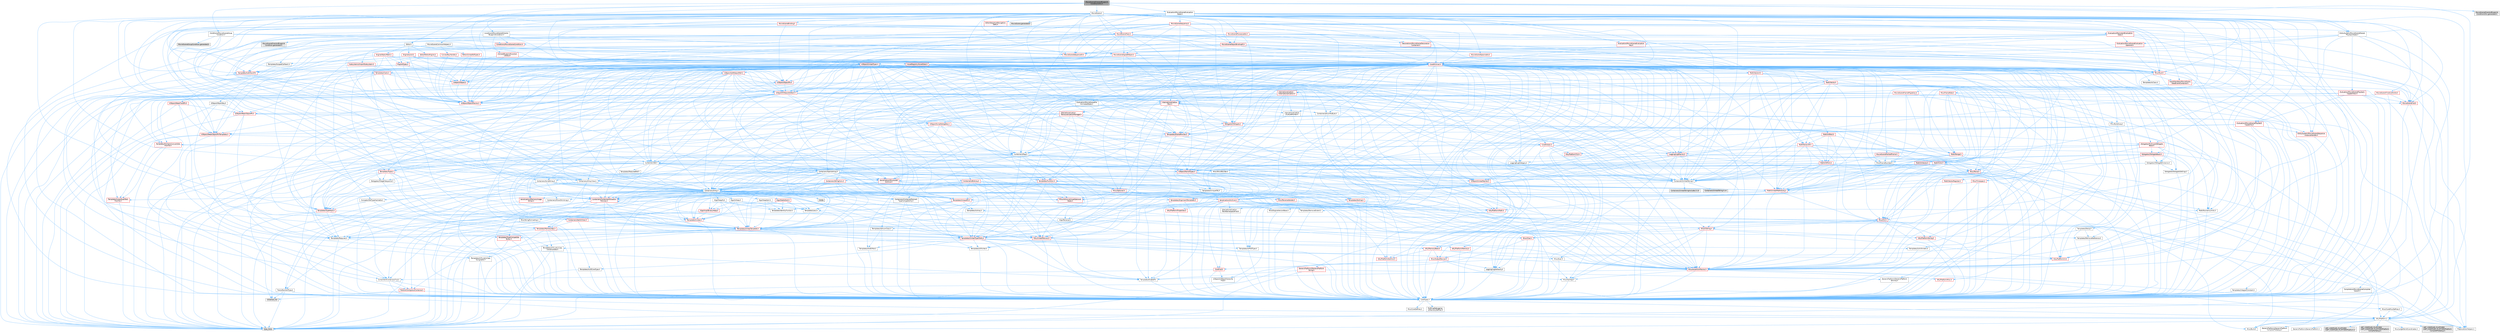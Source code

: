 digraph "MovieSceneDirectorBlueprintConditionUtils.h"
{
 // INTERACTIVE_SVG=YES
 // LATEX_PDF_SIZE
  bgcolor="transparent";
  edge [fontname=Helvetica,fontsize=10,labelfontname=Helvetica,labelfontsize=10];
  node [fontname=Helvetica,fontsize=10,shape=box,height=0.2,width=0.4];
  Node1 [id="Node000001",label="MovieSceneDirectorBlueprint\lConditionUtils.h",height=0.2,width=0.4,color="gray40", fillcolor="grey60", style="filled", fontcolor="black",tooltip=" "];
  Node1 -> Node2 [id="edge1_Node000001_Node000002",color="steelblue1",style="solid",tooltip=" "];
  Node2 [id="Node000002",label="CoreTypes.h",height=0.2,width=0.4,color="grey40", fillcolor="white", style="filled",URL="$dc/dec/CoreTypes_8h.html",tooltip=" "];
  Node2 -> Node3 [id="edge2_Node000002_Node000003",color="steelblue1",style="solid",tooltip=" "];
  Node3 [id="Node000003",label="HAL/Platform.h",height=0.2,width=0.4,color="grey40", fillcolor="white", style="filled",URL="$d9/dd0/Platform_8h.html",tooltip=" "];
  Node3 -> Node4 [id="edge3_Node000003_Node000004",color="steelblue1",style="solid",tooltip=" "];
  Node4 [id="Node000004",label="Misc/Build.h",height=0.2,width=0.4,color="grey40", fillcolor="white", style="filled",URL="$d3/dbb/Build_8h.html",tooltip=" "];
  Node3 -> Node5 [id="edge4_Node000003_Node000005",color="steelblue1",style="solid",tooltip=" "];
  Node5 [id="Node000005",label="Misc/LargeWorldCoordinates.h",height=0.2,width=0.4,color="grey40", fillcolor="white", style="filled",URL="$d2/dcb/LargeWorldCoordinates_8h.html",tooltip=" "];
  Node3 -> Node6 [id="edge5_Node000003_Node000006",color="steelblue1",style="solid",tooltip=" "];
  Node6 [id="Node000006",label="type_traits",height=0.2,width=0.4,color="grey60", fillcolor="#E0E0E0", style="filled",tooltip=" "];
  Node3 -> Node7 [id="edge6_Node000003_Node000007",color="steelblue1",style="solid",tooltip=" "];
  Node7 [id="Node000007",label="PreprocessorHelpers.h",height=0.2,width=0.4,color="grey40", fillcolor="white", style="filled",URL="$db/ddb/PreprocessorHelpers_8h.html",tooltip=" "];
  Node3 -> Node8 [id="edge7_Node000003_Node000008",color="steelblue1",style="solid",tooltip=" "];
  Node8 [id="Node000008",label="UBT_COMPILED_PLATFORM\l/UBT_COMPILED_PLATFORMPlatform\lCompilerPreSetup.h",height=0.2,width=0.4,color="grey60", fillcolor="#E0E0E0", style="filled",tooltip=" "];
  Node3 -> Node9 [id="edge8_Node000003_Node000009",color="steelblue1",style="solid",tooltip=" "];
  Node9 [id="Node000009",label="GenericPlatform/GenericPlatform\lCompilerPreSetup.h",height=0.2,width=0.4,color="grey40", fillcolor="white", style="filled",URL="$d9/dc8/GenericPlatformCompilerPreSetup_8h.html",tooltip=" "];
  Node3 -> Node10 [id="edge9_Node000003_Node000010",color="steelblue1",style="solid",tooltip=" "];
  Node10 [id="Node000010",label="GenericPlatform/GenericPlatform.h",height=0.2,width=0.4,color="grey40", fillcolor="white", style="filled",URL="$d6/d84/GenericPlatform_8h.html",tooltip=" "];
  Node3 -> Node11 [id="edge10_Node000003_Node000011",color="steelblue1",style="solid",tooltip=" "];
  Node11 [id="Node000011",label="UBT_COMPILED_PLATFORM\l/UBT_COMPILED_PLATFORMPlatform.h",height=0.2,width=0.4,color="grey60", fillcolor="#E0E0E0", style="filled",tooltip=" "];
  Node3 -> Node12 [id="edge11_Node000003_Node000012",color="steelblue1",style="solid",tooltip=" "];
  Node12 [id="Node000012",label="UBT_COMPILED_PLATFORM\l/UBT_COMPILED_PLATFORMPlatform\lCompilerSetup.h",height=0.2,width=0.4,color="grey60", fillcolor="#E0E0E0", style="filled",tooltip=" "];
  Node2 -> Node13 [id="edge12_Node000002_Node000013",color="steelblue1",style="solid",tooltip=" "];
  Node13 [id="Node000013",label="ProfilingDebugging\l/UMemoryDefines.h",height=0.2,width=0.4,color="grey40", fillcolor="white", style="filled",URL="$d2/da2/UMemoryDefines_8h.html",tooltip=" "];
  Node2 -> Node14 [id="edge13_Node000002_Node000014",color="steelblue1",style="solid",tooltip=" "];
  Node14 [id="Node000014",label="Misc/CoreMiscDefines.h",height=0.2,width=0.4,color="grey40", fillcolor="white", style="filled",URL="$da/d38/CoreMiscDefines_8h.html",tooltip=" "];
  Node14 -> Node3 [id="edge14_Node000014_Node000003",color="steelblue1",style="solid",tooltip=" "];
  Node14 -> Node7 [id="edge15_Node000014_Node000007",color="steelblue1",style="solid",tooltip=" "];
  Node2 -> Node15 [id="edge16_Node000002_Node000015",color="steelblue1",style="solid",tooltip=" "];
  Node15 [id="Node000015",label="Misc/CoreDefines.h",height=0.2,width=0.4,color="grey40", fillcolor="white", style="filled",URL="$d3/dd2/CoreDefines_8h.html",tooltip=" "];
  Node1 -> Node16 [id="edge17_Node000001_Node000016",color="steelblue1",style="solid",tooltip=" "];
  Node16 [id="Node000016",label="MovieScene.h",height=0.2,width=0.4,color="grey40", fillcolor="white", style="filled",URL="$df/da9/MovieScene_8h.html",tooltip=" "];
  Node16 -> Node17 [id="edge18_Node000016_Node000017",color="steelblue1",style="solid",tooltip=" "];
  Node17 [id="Node000017",label="Containers/Array.h",height=0.2,width=0.4,color="grey40", fillcolor="white", style="filled",URL="$df/dd0/Array_8h.html",tooltip=" "];
  Node17 -> Node2 [id="edge19_Node000017_Node000002",color="steelblue1",style="solid",tooltip=" "];
  Node17 -> Node18 [id="edge20_Node000017_Node000018",color="steelblue1",style="solid",tooltip=" "];
  Node18 [id="Node000018",label="Misc/AssertionMacros.h",height=0.2,width=0.4,color="red", fillcolor="#FFF0F0", style="filled",URL="$d0/dfa/AssertionMacros_8h.html",tooltip=" "];
  Node18 -> Node2 [id="edge21_Node000018_Node000002",color="steelblue1",style="solid",tooltip=" "];
  Node18 -> Node3 [id="edge22_Node000018_Node000003",color="steelblue1",style="solid",tooltip=" "];
  Node18 -> Node19 [id="edge23_Node000018_Node000019",color="steelblue1",style="solid",tooltip=" "];
  Node19 [id="Node000019",label="HAL/PlatformMisc.h",height=0.2,width=0.4,color="red", fillcolor="#FFF0F0", style="filled",URL="$d0/df5/PlatformMisc_8h.html",tooltip=" "];
  Node19 -> Node2 [id="edge24_Node000019_Node000002",color="steelblue1",style="solid",tooltip=" "];
  Node18 -> Node7 [id="edge25_Node000018_Node000007",color="steelblue1",style="solid",tooltip=" "];
  Node18 -> Node55 [id="edge26_Node000018_Node000055",color="steelblue1",style="solid",tooltip=" "];
  Node55 [id="Node000055",label="Templates/EnableIf.h",height=0.2,width=0.4,color="grey40", fillcolor="white", style="filled",URL="$d7/d60/EnableIf_8h.html",tooltip=" "];
  Node55 -> Node2 [id="edge27_Node000055_Node000002",color="steelblue1",style="solid",tooltip=" "];
  Node18 -> Node61 [id="edge28_Node000018_Node000061",color="steelblue1",style="solid",tooltip=" "];
  Node61 [id="Node000061",label="Misc/VarArgs.h",height=0.2,width=0.4,color="grey40", fillcolor="white", style="filled",URL="$d5/d6f/VarArgs_8h.html",tooltip=" "];
  Node61 -> Node2 [id="edge29_Node000061_Node000002",color="steelblue1",style="solid",tooltip=" "];
  Node17 -> Node69 [id="edge30_Node000017_Node000069",color="steelblue1",style="solid",tooltip=" "];
  Node69 [id="Node000069",label="Misc/IntrusiveUnsetOptional\lState.h",height=0.2,width=0.4,color="red", fillcolor="#FFF0F0", style="filled",URL="$d2/d0a/IntrusiveUnsetOptionalState_8h.html",tooltip=" "];
  Node17 -> Node71 [id="edge31_Node000017_Node000071",color="steelblue1",style="solid",tooltip=" "];
  Node71 [id="Node000071",label="Misc/ReverseIterate.h",height=0.2,width=0.4,color="red", fillcolor="#FFF0F0", style="filled",URL="$db/de3/ReverseIterate_8h.html",tooltip=" "];
  Node71 -> Node3 [id="edge32_Node000071_Node000003",color="steelblue1",style="solid",tooltip=" "];
  Node17 -> Node73 [id="edge33_Node000017_Node000073",color="steelblue1",style="solid",tooltip=" "];
  Node73 [id="Node000073",label="HAL/UnrealMemory.h",height=0.2,width=0.4,color="red", fillcolor="#FFF0F0", style="filled",URL="$d9/d96/UnrealMemory_8h.html",tooltip=" "];
  Node73 -> Node2 [id="edge34_Node000073_Node000002",color="steelblue1",style="solid",tooltip=" "];
  Node73 -> Node77 [id="edge35_Node000073_Node000077",color="steelblue1",style="solid",tooltip=" "];
  Node77 [id="Node000077",label="HAL/MemoryBase.h",height=0.2,width=0.4,color="red", fillcolor="#FFF0F0", style="filled",URL="$d6/d9f/MemoryBase_8h.html",tooltip=" "];
  Node77 -> Node2 [id="edge36_Node000077_Node000002",color="steelblue1",style="solid",tooltip=" "];
  Node77 -> Node48 [id="edge37_Node000077_Node000048",color="steelblue1",style="solid",tooltip=" "];
  Node48 [id="Node000048",label="HAL/PlatformAtomics.h",height=0.2,width=0.4,color="red", fillcolor="#FFF0F0", style="filled",URL="$d3/d36/PlatformAtomics_8h.html",tooltip=" "];
  Node48 -> Node2 [id="edge38_Node000048_Node000002",color="steelblue1",style="solid",tooltip=" "];
  Node77 -> Node31 [id="edge39_Node000077_Node000031",color="steelblue1",style="solid",tooltip=" "];
  Node31 [id="Node000031",label="HAL/PlatformCrt.h",height=0.2,width=0.4,color="red", fillcolor="#FFF0F0", style="filled",URL="$d8/d75/PlatformCrt_8h.html",tooltip=" "];
  Node77 -> Node78 [id="edge40_Node000077_Node000078",color="steelblue1",style="solid",tooltip=" "];
  Node78 [id="Node000078",label="Misc/Exec.h",height=0.2,width=0.4,color="grey40", fillcolor="white", style="filled",URL="$de/ddb/Exec_8h.html",tooltip=" "];
  Node78 -> Node2 [id="edge41_Node000078_Node000002",color="steelblue1",style="solid",tooltip=" "];
  Node78 -> Node18 [id="edge42_Node000078_Node000018",color="steelblue1",style="solid",tooltip=" "];
  Node77 -> Node79 [id="edge43_Node000077_Node000079",color="steelblue1",style="solid",tooltip=" "];
  Node79 [id="Node000079",label="Misc/OutputDevice.h",height=0.2,width=0.4,color="red", fillcolor="#FFF0F0", style="filled",URL="$d7/d32/OutputDevice_8h.html",tooltip=" "];
  Node79 -> Node26 [id="edge44_Node000079_Node000026",color="steelblue1",style="solid",tooltip=" "];
  Node26 [id="Node000026",label="CoreFwd.h",height=0.2,width=0.4,color="red", fillcolor="#FFF0F0", style="filled",URL="$d1/d1e/CoreFwd_8h.html",tooltip=" "];
  Node26 -> Node2 [id="edge45_Node000026_Node000002",color="steelblue1",style="solid",tooltip=" "];
  Node26 -> Node27 [id="edge46_Node000026_Node000027",color="steelblue1",style="solid",tooltip=" "];
  Node27 [id="Node000027",label="Containers/ContainersFwd.h",height=0.2,width=0.4,color="grey40", fillcolor="white", style="filled",URL="$d4/d0a/ContainersFwd_8h.html",tooltip=" "];
  Node27 -> Node3 [id="edge47_Node000027_Node000003",color="steelblue1",style="solid",tooltip=" "];
  Node27 -> Node2 [id="edge48_Node000027_Node000002",color="steelblue1",style="solid",tooltip=" "];
  Node27 -> Node24 [id="edge49_Node000027_Node000024",color="steelblue1",style="solid",tooltip=" "];
  Node24 [id="Node000024",label="Traits/IsContiguousContainer.h",height=0.2,width=0.4,color="red", fillcolor="#FFF0F0", style="filled",URL="$d5/d3c/IsContiguousContainer_8h.html",tooltip=" "];
  Node24 -> Node2 [id="edge50_Node000024_Node000002",color="steelblue1",style="solid",tooltip=" "];
  Node24 -> Node23 [id="edge51_Node000024_Node000023",color="steelblue1",style="solid",tooltip=" "];
  Node23 [id="Node000023",label="initializer_list",height=0.2,width=0.4,color="grey60", fillcolor="#E0E0E0", style="filled",tooltip=" "];
  Node26 -> Node29 [id="edge52_Node000026_Node000029",color="steelblue1",style="solid",tooltip=" "];
  Node29 [id="Node000029",label="UObject/UObjectHierarchy\lFwd.h",height=0.2,width=0.4,color="grey40", fillcolor="white", style="filled",URL="$d3/d13/UObjectHierarchyFwd_8h.html",tooltip=" "];
  Node79 -> Node2 [id="edge53_Node000079_Node000002",color="steelblue1",style="solid",tooltip=" "];
  Node79 -> Node80 [id="edge54_Node000079_Node000080",color="steelblue1",style="solid",tooltip=" "];
  Node80 [id="Node000080",label="Logging/LogVerbosity.h",height=0.2,width=0.4,color="grey40", fillcolor="white", style="filled",URL="$d2/d8f/LogVerbosity_8h.html",tooltip=" "];
  Node80 -> Node2 [id="edge55_Node000080_Node000002",color="steelblue1",style="solid",tooltip=" "];
  Node79 -> Node61 [id="edge56_Node000079_Node000061",color="steelblue1",style="solid",tooltip=" "];
  Node73 -> Node90 [id="edge57_Node000073_Node000090",color="steelblue1",style="solid",tooltip=" "];
  Node90 [id="Node000090",label="HAL/PlatformMemory.h",height=0.2,width=0.4,color="red", fillcolor="#FFF0F0", style="filled",URL="$de/d68/PlatformMemory_8h.html",tooltip=" "];
  Node90 -> Node2 [id="edge58_Node000090_Node000002",color="steelblue1",style="solid",tooltip=" "];
  Node73 -> Node93 [id="edge59_Node000073_Node000093",color="steelblue1",style="solid",tooltip=" "];
  Node93 [id="Node000093",label="Templates/IsPointer.h",height=0.2,width=0.4,color="grey40", fillcolor="white", style="filled",URL="$d7/d05/IsPointer_8h.html",tooltip=" "];
  Node93 -> Node2 [id="edge60_Node000093_Node000002",color="steelblue1",style="solid",tooltip=" "];
  Node17 -> Node94 [id="edge61_Node000017_Node000094",color="steelblue1",style="solid",tooltip=" "];
  Node94 [id="Node000094",label="Templates/UnrealTypeTraits.h",height=0.2,width=0.4,color="red", fillcolor="#FFF0F0", style="filled",URL="$d2/d2d/UnrealTypeTraits_8h.html",tooltip=" "];
  Node94 -> Node2 [id="edge62_Node000094_Node000002",color="steelblue1",style="solid",tooltip=" "];
  Node94 -> Node93 [id="edge63_Node000094_Node000093",color="steelblue1",style="solid",tooltip=" "];
  Node94 -> Node18 [id="edge64_Node000094_Node000018",color="steelblue1",style="solid",tooltip=" "];
  Node94 -> Node86 [id="edge65_Node000094_Node000086",color="steelblue1",style="solid",tooltip=" "];
  Node86 [id="Node000086",label="Templates/AndOrNot.h",height=0.2,width=0.4,color="grey40", fillcolor="white", style="filled",URL="$db/d0a/AndOrNot_8h.html",tooltip=" "];
  Node86 -> Node2 [id="edge66_Node000086_Node000002",color="steelblue1",style="solid",tooltip=" "];
  Node94 -> Node55 [id="edge67_Node000094_Node000055",color="steelblue1",style="solid",tooltip=" "];
  Node94 -> Node95 [id="edge68_Node000094_Node000095",color="steelblue1",style="solid",tooltip=" "];
  Node95 [id="Node000095",label="Templates/IsArithmetic.h",height=0.2,width=0.4,color="grey40", fillcolor="white", style="filled",URL="$d2/d5d/IsArithmetic_8h.html",tooltip=" "];
  Node95 -> Node2 [id="edge69_Node000095_Node000002",color="steelblue1",style="solid",tooltip=" "];
  Node94 -> Node97 [id="edge70_Node000094_Node000097",color="steelblue1",style="solid",tooltip=" "];
  Node97 [id="Node000097",label="Templates/IsPODType.h",height=0.2,width=0.4,color="grey40", fillcolor="white", style="filled",URL="$d7/db1/IsPODType_8h.html",tooltip=" "];
  Node97 -> Node2 [id="edge71_Node000097_Node000002",color="steelblue1",style="solid",tooltip=" "];
  Node94 -> Node98 [id="edge72_Node000094_Node000098",color="steelblue1",style="solid",tooltip=" "];
  Node98 [id="Node000098",label="Templates/IsUECoreType.h",height=0.2,width=0.4,color="grey40", fillcolor="white", style="filled",URL="$d1/db8/IsUECoreType_8h.html",tooltip=" "];
  Node98 -> Node2 [id="edge73_Node000098_Node000002",color="steelblue1",style="solid",tooltip=" "];
  Node98 -> Node6 [id="edge74_Node000098_Node000006",color="steelblue1",style="solid",tooltip=" "];
  Node94 -> Node87 [id="edge75_Node000094_Node000087",color="steelblue1",style="solid",tooltip=" "];
  Node87 [id="Node000087",label="Templates/IsTriviallyCopy\lConstructible.h",height=0.2,width=0.4,color="grey40", fillcolor="white", style="filled",URL="$d3/d78/IsTriviallyCopyConstructible_8h.html",tooltip=" "];
  Node87 -> Node2 [id="edge76_Node000087_Node000002",color="steelblue1",style="solid",tooltip=" "];
  Node87 -> Node6 [id="edge77_Node000087_Node000006",color="steelblue1",style="solid",tooltip=" "];
  Node17 -> Node99 [id="edge78_Node000017_Node000099",color="steelblue1",style="solid",tooltip=" "];
  Node99 [id="Node000099",label="Templates/UnrealTemplate.h",height=0.2,width=0.4,color="red", fillcolor="#FFF0F0", style="filled",URL="$d4/d24/UnrealTemplate_8h.html",tooltip=" "];
  Node99 -> Node2 [id="edge79_Node000099_Node000002",color="steelblue1",style="solid",tooltip=" "];
  Node99 -> Node93 [id="edge80_Node000099_Node000093",color="steelblue1",style="solid",tooltip=" "];
  Node99 -> Node73 [id="edge81_Node000099_Node000073",color="steelblue1",style="solid",tooltip=" "];
  Node99 -> Node94 [id="edge82_Node000099_Node000094",color="steelblue1",style="solid",tooltip=" "];
  Node99 -> Node102 [id="edge83_Node000099_Node000102",color="steelblue1",style="solid",tooltip=" "];
  Node102 [id="Node000102",label="Templates/RemoveReference.h",height=0.2,width=0.4,color="grey40", fillcolor="white", style="filled",URL="$da/dbe/RemoveReference_8h.html",tooltip=" "];
  Node102 -> Node2 [id="edge84_Node000102_Node000002",color="steelblue1",style="solid",tooltip=" "];
  Node99 -> Node63 [id="edge85_Node000099_Node000063",color="steelblue1",style="solid",tooltip=" "];
  Node63 [id="Node000063",label="Templates/Requires.h",height=0.2,width=0.4,color="grey40", fillcolor="white", style="filled",URL="$dc/d96/Requires_8h.html",tooltip=" "];
  Node63 -> Node55 [id="edge86_Node000063_Node000055",color="steelblue1",style="solid",tooltip=" "];
  Node63 -> Node6 [id="edge87_Node000063_Node000006",color="steelblue1",style="solid",tooltip=" "];
  Node99 -> Node103 [id="edge88_Node000099_Node000103",color="steelblue1",style="solid",tooltip=" "];
  Node103 [id="Node000103",label="Templates/TypeCompatible\lBytes.h",height=0.2,width=0.4,color="red", fillcolor="#FFF0F0", style="filled",URL="$df/d0a/TypeCompatibleBytes_8h.html",tooltip=" "];
  Node103 -> Node2 [id="edge89_Node000103_Node000002",color="steelblue1",style="solid",tooltip=" "];
  Node103 -> Node6 [id="edge90_Node000103_Node000006",color="steelblue1",style="solid",tooltip=" "];
  Node99 -> Node24 [id="edge91_Node000099_Node000024",color="steelblue1",style="solid",tooltip=" "];
  Node99 -> Node6 [id="edge92_Node000099_Node000006",color="steelblue1",style="solid",tooltip=" "];
  Node17 -> Node105 [id="edge93_Node000017_Node000105",color="steelblue1",style="solid",tooltip=" "];
  Node105 [id="Node000105",label="Containers/AllowShrinking.h",height=0.2,width=0.4,color="grey40", fillcolor="white", style="filled",URL="$d7/d1a/AllowShrinking_8h.html",tooltip=" "];
  Node105 -> Node2 [id="edge94_Node000105_Node000002",color="steelblue1",style="solid",tooltip=" "];
  Node17 -> Node106 [id="edge95_Node000017_Node000106",color="steelblue1",style="solid",tooltip=" "];
  Node106 [id="Node000106",label="Containers/ContainerAllocation\lPolicies.h",height=0.2,width=0.4,color="red", fillcolor="#FFF0F0", style="filled",URL="$d7/dff/ContainerAllocationPolicies_8h.html",tooltip=" "];
  Node106 -> Node2 [id="edge96_Node000106_Node000002",color="steelblue1",style="solid",tooltip=" "];
  Node106 -> Node106 [id="edge97_Node000106_Node000106",color="steelblue1",style="solid",tooltip=" "];
  Node106 -> Node108 [id="edge98_Node000106_Node000108",color="steelblue1",style="solid",tooltip=" "];
  Node108 [id="Node000108",label="HAL/PlatformMath.h",height=0.2,width=0.4,color="red", fillcolor="#FFF0F0", style="filled",URL="$dc/d53/PlatformMath_8h.html",tooltip=" "];
  Node108 -> Node2 [id="edge99_Node000108_Node000002",color="steelblue1",style="solid",tooltip=" "];
  Node106 -> Node73 [id="edge100_Node000106_Node000073",color="steelblue1",style="solid",tooltip=" "];
  Node106 -> Node41 [id="edge101_Node000106_Node000041",color="steelblue1",style="solid",tooltip=" "];
  Node41 [id="Node000041",label="Math/NumericLimits.h",height=0.2,width=0.4,color="grey40", fillcolor="white", style="filled",URL="$df/d1b/NumericLimits_8h.html",tooltip=" "];
  Node41 -> Node2 [id="edge102_Node000041_Node000002",color="steelblue1",style="solid",tooltip=" "];
  Node106 -> Node18 [id="edge103_Node000106_Node000018",color="steelblue1",style="solid",tooltip=" "];
  Node106 -> Node117 [id="edge104_Node000106_Node000117",color="steelblue1",style="solid",tooltip=" "];
  Node117 [id="Node000117",label="Templates/MemoryOps.h",height=0.2,width=0.4,color="red", fillcolor="#FFF0F0", style="filled",URL="$db/dea/MemoryOps_8h.html",tooltip=" "];
  Node117 -> Node2 [id="edge105_Node000117_Node000002",color="steelblue1",style="solid",tooltip=" "];
  Node117 -> Node73 [id="edge106_Node000117_Node000073",color="steelblue1",style="solid",tooltip=" "];
  Node117 -> Node88 [id="edge107_Node000117_Node000088",color="steelblue1",style="solid",tooltip=" "];
  Node88 [id="Node000088",label="Templates/IsTriviallyCopy\lAssignable.h",height=0.2,width=0.4,color="grey40", fillcolor="white", style="filled",URL="$d2/df2/IsTriviallyCopyAssignable_8h.html",tooltip=" "];
  Node88 -> Node2 [id="edge108_Node000088_Node000002",color="steelblue1",style="solid",tooltip=" "];
  Node88 -> Node6 [id="edge109_Node000088_Node000006",color="steelblue1",style="solid",tooltip=" "];
  Node117 -> Node87 [id="edge110_Node000117_Node000087",color="steelblue1",style="solid",tooltip=" "];
  Node117 -> Node63 [id="edge111_Node000117_Node000063",color="steelblue1",style="solid",tooltip=" "];
  Node117 -> Node94 [id="edge112_Node000117_Node000094",color="steelblue1",style="solid",tooltip=" "];
  Node117 -> Node6 [id="edge113_Node000117_Node000006",color="steelblue1",style="solid",tooltip=" "];
  Node106 -> Node103 [id="edge114_Node000106_Node000103",color="steelblue1",style="solid",tooltip=" "];
  Node106 -> Node6 [id="edge115_Node000106_Node000006",color="steelblue1",style="solid",tooltip=" "];
  Node17 -> Node118 [id="edge116_Node000017_Node000118",color="steelblue1",style="solid",tooltip=" "];
  Node118 [id="Node000118",label="Containers/ContainerElement\lTypeCompatibility.h",height=0.2,width=0.4,color="grey40", fillcolor="white", style="filled",URL="$df/ddf/ContainerElementTypeCompatibility_8h.html",tooltip=" "];
  Node118 -> Node2 [id="edge117_Node000118_Node000002",color="steelblue1",style="solid",tooltip=" "];
  Node118 -> Node94 [id="edge118_Node000118_Node000094",color="steelblue1",style="solid",tooltip=" "];
  Node17 -> Node119 [id="edge119_Node000017_Node000119",color="steelblue1",style="solid",tooltip=" "];
  Node119 [id="Node000119",label="Serialization/Archive.h",height=0.2,width=0.4,color="red", fillcolor="#FFF0F0", style="filled",URL="$d7/d3b/Archive_8h.html",tooltip=" "];
  Node119 -> Node26 [id="edge120_Node000119_Node000026",color="steelblue1",style="solid",tooltip=" "];
  Node119 -> Node2 [id="edge121_Node000119_Node000002",color="steelblue1",style="solid",tooltip=" "];
  Node119 -> Node120 [id="edge122_Node000119_Node000120",color="steelblue1",style="solid",tooltip=" "];
  Node120 [id="Node000120",label="HAL/PlatformProperties.h",height=0.2,width=0.4,color="red", fillcolor="#FFF0F0", style="filled",URL="$d9/db0/PlatformProperties_8h.html",tooltip=" "];
  Node120 -> Node2 [id="edge123_Node000120_Node000002",color="steelblue1",style="solid",tooltip=" "];
  Node119 -> Node123 [id="edge124_Node000119_Node000123",color="steelblue1",style="solid",tooltip=" "];
  Node123 [id="Node000123",label="Internationalization\l/TextNamespaceFwd.h",height=0.2,width=0.4,color="grey40", fillcolor="white", style="filled",URL="$d8/d97/TextNamespaceFwd_8h.html",tooltip=" "];
  Node123 -> Node2 [id="edge125_Node000123_Node000002",color="steelblue1",style="solid",tooltip=" "];
  Node119 -> Node18 [id="edge126_Node000119_Node000018",color="steelblue1",style="solid",tooltip=" "];
  Node119 -> Node4 [id="edge127_Node000119_Node000004",color="steelblue1",style="solid",tooltip=" "];
  Node119 -> Node124 [id="edge128_Node000119_Node000124",color="steelblue1",style="solid",tooltip=" "];
  Node124 [id="Node000124",label="Misc/EngineVersionBase.h",height=0.2,width=0.4,color="grey40", fillcolor="white", style="filled",URL="$d5/d2b/EngineVersionBase_8h.html",tooltip=" "];
  Node124 -> Node2 [id="edge129_Node000124_Node000002",color="steelblue1",style="solid",tooltip=" "];
  Node119 -> Node61 [id="edge130_Node000119_Node000061",color="steelblue1",style="solid",tooltip=" "];
  Node119 -> Node55 [id="edge131_Node000119_Node000055",color="steelblue1",style="solid",tooltip=" "];
  Node119 -> Node127 [id="edge132_Node000119_Node000127",color="steelblue1",style="solid",tooltip=" "];
  Node127 [id="Node000127",label="Templates/IsEnumClass.h",height=0.2,width=0.4,color="grey40", fillcolor="white", style="filled",URL="$d7/d15/IsEnumClass_8h.html",tooltip=" "];
  Node127 -> Node2 [id="edge133_Node000127_Node000002",color="steelblue1",style="solid",tooltip=" "];
  Node127 -> Node86 [id="edge134_Node000127_Node000086",color="steelblue1",style="solid",tooltip=" "];
  Node119 -> Node99 [id="edge135_Node000119_Node000099",color="steelblue1",style="solid",tooltip=" "];
  Node17 -> Node129 [id="edge136_Node000017_Node000129",color="steelblue1",style="solid",tooltip=" "];
  Node129 [id="Node000129",label="Serialization/MemoryImage\lWriter.h",height=0.2,width=0.4,color="red", fillcolor="#FFF0F0", style="filled",URL="$d0/d08/MemoryImageWriter_8h.html",tooltip=" "];
  Node129 -> Node2 [id="edge137_Node000129_Node000002",color="steelblue1",style="solid",tooltip=" "];
  Node17 -> Node143 [id="edge138_Node000017_Node000143",color="steelblue1",style="solid",tooltip=" "];
  Node143 [id="Node000143",label="Algo/Heapify.h",height=0.2,width=0.4,color="grey40", fillcolor="white", style="filled",URL="$d0/d2a/Heapify_8h.html",tooltip=" "];
  Node143 -> Node144 [id="edge139_Node000143_Node000144",color="steelblue1",style="solid",tooltip=" "];
  Node144 [id="Node000144",label="Algo/Impl/BinaryHeap.h",height=0.2,width=0.4,color="red", fillcolor="#FFF0F0", style="filled",URL="$d7/da3/Algo_2Impl_2BinaryHeap_8h.html",tooltip=" "];
  Node144 -> Node145 [id="edge140_Node000144_Node000145",color="steelblue1",style="solid",tooltip=" "];
  Node145 [id="Node000145",label="Templates/Invoke.h",height=0.2,width=0.4,color="red", fillcolor="#FFF0F0", style="filled",URL="$d7/deb/Invoke_8h.html",tooltip=" "];
  Node145 -> Node2 [id="edge141_Node000145_Node000002",color="steelblue1",style="solid",tooltip=" "];
  Node145 -> Node99 [id="edge142_Node000145_Node000099",color="steelblue1",style="solid",tooltip=" "];
  Node145 -> Node6 [id="edge143_Node000145_Node000006",color="steelblue1",style="solid",tooltip=" "];
  Node144 -> Node6 [id="edge144_Node000144_Node000006",color="steelblue1",style="solid",tooltip=" "];
  Node143 -> Node149 [id="edge145_Node000143_Node000149",color="steelblue1",style="solid",tooltip=" "];
  Node149 [id="Node000149",label="Templates/IdentityFunctor.h",height=0.2,width=0.4,color="grey40", fillcolor="white", style="filled",URL="$d7/d2e/IdentityFunctor_8h.html",tooltip=" "];
  Node149 -> Node3 [id="edge146_Node000149_Node000003",color="steelblue1",style="solid",tooltip=" "];
  Node143 -> Node145 [id="edge147_Node000143_Node000145",color="steelblue1",style="solid",tooltip=" "];
  Node143 -> Node150 [id="edge148_Node000143_Node000150",color="steelblue1",style="solid",tooltip=" "];
  Node150 [id="Node000150",label="Templates/Less.h",height=0.2,width=0.4,color="grey40", fillcolor="white", style="filled",URL="$de/dc8/Less_8h.html",tooltip=" "];
  Node150 -> Node2 [id="edge149_Node000150_Node000002",color="steelblue1",style="solid",tooltip=" "];
  Node150 -> Node99 [id="edge150_Node000150_Node000099",color="steelblue1",style="solid",tooltip=" "];
  Node143 -> Node99 [id="edge151_Node000143_Node000099",color="steelblue1",style="solid",tooltip=" "];
  Node17 -> Node151 [id="edge152_Node000017_Node000151",color="steelblue1",style="solid",tooltip=" "];
  Node151 [id="Node000151",label="Algo/HeapSort.h",height=0.2,width=0.4,color="grey40", fillcolor="white", style="filled",URL="$d3/d92/HeapSort_8h.html",tooltip=" "];
  Node151 -> Node144 [id="edge153_Node000151_Node000144",color="steelblue1",style="solid",tooltip=" "];
  Node151 -> Node149 [id="edge154_Node000151_Node000149",color="steelblue1",style="solid",tooltip=" "];
  Node151 -> Node150 [id="edge155_Node000151_Node000150",color="steelblue1",style="solid",tooltip=" "];
  Node151 -> Node99 [id="edge156_Node000151_Node000099",color="steelblue1",style="solid",tooltip=" "];
  Node17 -> Node152 [id="edge157_Node000017_Node000152",color="steelblue1",style="solid",tooltip=" "];
  Node152 [id="Node000152",label="Algo/IsHeap.h",height=0.2,width=0.4,color="grey40", fillcolor="white", style="filled",URL="$de/d32/IsHeap_8h.html",tooltip=" "];
  Node152 -> Node144 [id="edge158_Node000152_Node000144",color="steelblue1",style="solid",tooltip=" "];
  Node152 -> Node149 [id="edge159_Node000152_Node000149",color="steelblue1",style="solid",tooltip=" "];
  Node152 -> Node145 [id="edge160_Node000152_Node000145",color="steelblue1",style="solid",tooltip=" "];
  Node152 -> Node150 [id="edge161_Node000152_Node000150",color="steelblue1",style="solid",tooltip=" "];
  Node152 -> Node99 [id="edge162_Node000152_Node000099",color="steelblue1",style="solid",tooltip=" "];
  Node17 -> Node144 [id="edge163_Node000017_Node000144",color="steelblue1",style="solid",tooltip=" "];
  Node17 -> Node153 [id="edge164_Node000017_Node000153",color="steelblue1",style="solid",tooltip=" "];
  Node153 [id="Node000153",label="Algo/StableSort.h",height=0.2,width=0.4,color="red", fillcolor="#FFF0F0", style="filled",URL="$d7/d3c/StableSort_8h.html",tooltip=" "];
  Node153 -> Node149 [id="edge165_Node000153_Node000149",color="steelblue1",style="solid",tooltip=" "];
  Node153 -> Node145 [id="edge166_Node000153_Node000145",color="steelblue1",style="solid",tooltip=" "];
  Node153 -> Node150 [id="edge167_Node000153_Node000150",color="steelblue1",style="solid",tooltip=" "];
  Node153 -> Node99 [id="edge168_Node000153_Node000099",color="steelblue1",style="solid",tooltip=" "];
  Node17 -> Node156 [id="edge169_Node000017_Node000156",color="steelblue1",style="solid",tooltip=" "];
  Node156 [id="Node000156",label="Concepts/GetTypeHashable.h",height=0.2,width=0.4,color="grey40", fillcolor="white", style="filled",URL="$d3/da2/GetTypeHashable_8h.html",tooltip=" "];
  Node156 -> Node2 [id="edge170_Node000156_Node000002",color="steelblue1",style="solid",tooltip=" "];
  Node156 -> Node134 [id="edge171_Node000156_Node000134",color="steelblue1",style="solid",tooltip=" "];
  Node134 [id="Node000134",label="Templates/TypeHash.h",height=0.2,width=0.4,color="red", fillcolor="#FFF0F0", style="filled",URL="$d1/d62/TypeHash_8h.html",tooltip=" "];
  Node134 -> Node2 [id="edge172_Node000134_Node000002",color="steelblue1",style="solid",tooltip=" "];
  Node134 -> Node63 [id="edge173_Node000134_Node000063",color="steelblue1",style="solid",tooltip=" "];
  Node134 -> Node135 [id="edge174_Node000134_Node000135",color="steelblue1",style="solid",tooltip=" "];
  Node135 [id="Node000135",label="Misc/Crc.h",height=0.2,width=0.4,color="red", fillcolor="#FFF0F0", style="filled",URL="$d4/dd2/Crc_8h.html",tooltip=" "];
  Node135 -> Node2 [id="edge175_Node000135_Node000002",color="steelblue1",style="solid",tooltip=" "];
  Node135 -> Node75 [id="edge176_Node000135_Node000075",color="steelblue1",style="solid",tooltip=" "];
  Node75 [id="Node000075",label="HAL/PlatformString.h",height=0.2,width=0.4,color="red", fillcolor="#FFF0F0", style="filled",URL="$db/db5/PlatformString_8h.html",tooltip=" "];
  Node75 -> Node2 [id="edge177_Node000075_Node000002",color="steelblue1",style="solid",tooltip=" "];
  Node135 -> Node18 [id="edge178_Node000135_Node000018",color="steelblue1",style="solid",tooltip=" "];
  Node135 -> Node136 [id="edge179_Node000135_Node000136",color="steelblue1",style="solid",tooltip=" "];
  Node136 [id="Node000136",label="Misc/CString.h",height=0.2,width=0.4,color="red", fillcolor="#FFF0F0", style="filled",URL="$d2/d49/CString_8h.html",tooltip=" "];
  Node136 -> Node2 [id="edge180_Node000136_Node000002",color="steelblue1",style="solid",tooltip=" "];
  Node136 -> Node31 [id="edge181_Node000136_Node000031",color="steelblue1",style="solid",tooltip=" "];
  Node136 -> Node75 [id="edge182_Node000136_Node000075",color="steelblue1",style="solid",tooltip=" "];
  Node136 -> Node18 [id="edge183_Node000136_Node000018",color="steelblue1",style="solid",tooltip=" "];
  Node136 -> Node137 [id="edge184_Node000136_Node000137",color="steelblue1",style="solid",tooltip=" "];
  Node137 [id="Node000137",label="Misc/Char.h",height=0.2,width=0.4,color="red", fillcolor="#FFF0F0", style="filled",URL="$d0/d58/Char_8h.html",tooltip=" "];
  Node137 -> Node2 [id="edge185_Node000137_Node000002",color="steelblue1",style="solid",tooltip=" "];
  Node137 -> Node6 [id="edge186_Node000137_Node000006",color="steelblue1",style="solid",tooltip=" "];
  Node136 -> Node61 [id="edge187_Node000136_Node000061",color="steelblue1",style="solid",tooltip=" "];
  Node135 -> Node137 [id="edge188_Node000135_Node000137",color="steelblue1",style="solid",tooltip=" "];
  Node135 -> Node94 [id="edge189_Node000135_Node000094",color="steelblue1",style="solid",tooltip=" "];
  Node134 -> Node6 [id="edge190_Node000134_Node000006",color="steelblue1",style="solid",tooltip=" "];
  Node17 -> Node149 [id="edge191_Node000017_Node000149",color="steelblue1",style="solid",tooltip=" "];
  Node17 -> Node145 [id="edge192_Node000017_Node000145",color="steelblue1",style="solid",tooltip=" "];
  Node17 -> Node150 [id="edge193_Node000017_Node000150",color="steelblue1",style="solid",tooltip=" "];
  Node17 -> Node157 [id="edge194_Node000017_Node000157",color="steelblue1",style="solid",tooltip=" "];
  Node157 [id="Node000157",label="Templates/LosesQualifiers\lFromTo.h",height=0.2,width=0.4,color="red", fillcolor="#FFF0F0", style="filled",URL="$d2/db3/LosesQualifiersFromTo_8h.html",tooltip=" "];
  Node157 -> Node6 [id="edge195_Node000157_Node000006",color="steelblue1",style="solid",tooltip=" "];
  Node17 -> Node63 [id="edge196_Node000017_Node000063",color="steelblue1",style="solid",tooltip=" "];
  Node17 -> Node158 [id="edge197_Node000017_Node000158",color="steelblue1",style="solid",tooltip=" "];
  Node158 [id="Node000158",label="Templates/Sorting.h",height=0.2,width=0.4,color="red", fillcolor="#FFF0F0", style="filled",URL="$d3/d9e/Sorting_8h.html",tooltip=" "];
  Node158 -> Node2 [id="edge198_Node000158_Node000002",color="steelblue1",style="solid",tooltip=" "];
  Node158 -> Node108 [id="edge199_Node000158_Node000108",color="steelblue1",style="solid",tooltip=" "];
  Node158 -> Node150 [id="edge200_Node000158_Node000150",color="steelblue1",style="solid",tooltip=" "];
  Node17 -> Node162 [id="edge201_Node000017_Node000162",color="steelblue1",style="solid",tooltip=" "];
  Node162 [id="Node000162",label="Templates/AlignmentTemplates.h",height=0.2,width=0.4,color="red", fillcolor="#FFF0F0", style="filled",URL="$dd/d32/AlignmentTemplates_8h.html",tooltip=" "];
  Node162 -> Node2 [id="edge202_Node000162_Node000002",color="steelblue1",style="solid",tooltip=" "];
  Node162 -> Node93 [id="edge203_Node000162_Node000093",color="steelblue1",style="solid",tooltip=" "];
  Node17 -> Node22 [id="edge204_Node000017_Node000022",color="steelblue1",style="solid",tooltip=" "];
  Node22 [id="Node000022",label="Traits/ElementType.h",height=0.2,width=0.4,color="grey40", fillcolor="white", style="filled",URL="$d5/d4f/ElementType_8h.html",tooltip=" "];
  Node22 -> Node3 [id="edge205_Node000022_Node000003",color="steelblue1",style="solid",tooltip=" "];
  Node22 -> Node23 [id="edge206_Node000022_Node000023",color="steelblue1",style="solid",tooltip=" "];
  Node22 -> Node6 [id="edge207_Node000022_Node000006",color="steelblue1",style="solid",tooltip=" "];
  Node17 -> Node114 [id="edge208_Node000017_Node000114",color="steelblue1",style="solid",tooltip=" "];
  Node114 [id="Node000114",label="limits",height=0.2,width=0.4,color="grey60", fillcolor="#E0E0E0", style="filled",tooltip=" "];
  Node17 -> Node6 [id="edge209_Node000017_Node000006",color="steelblue1",style="solid",tooltip=" "];
  Node16 -> Node163 [id="edge210_Node000016_Node000163",color="steelblue1",style="solid",tooltip=" "];
  Node163 [id="Node000163",label="Containers/ArrayView.h",height=0.2,width=0.4,color="grey40", fillcolor="white", style="filled",URL="$d7/df4/ArrayView_8h.html",tooltip=" "];
  Node163 -> Node2 [id="edge211_Node000163_Node000002",color="steelblue1",style="solid",tooltip=" "];
  Node163 -> Node27 [id="edge212_Node000163_Node000027",color="steelblue1",style="solid",tooltip=" "];
  Node163 -> Node18 [id="edge213_Node000163_Node000018",color="steelblue1",style="solid",tooltip=" "];
  Node163 -> Node71 [id="edge214_Node000163_Node000071",color="steelblue1",style="solid",tooltip=" "];
  Node163 -> Node69 [id="edge215_Node000163_Node000069",color="steelblue1",style="solid",tooltip=" "];
  Node163 -> Node145 [id="edge216_Node000163_Node000145",color="steelblue1",style="solid",tooltip=" "];
  Node163 -> Node94 [id="edge217_Node000163_Node000094",color="steelblue1",style="solid",tooltip=" "];
  Node163 -> Node22 [id="edge218_Node000163_Node000022",color="steelblue1",style="solid",tooltip=" "];
  Node163 -> Node17 [id="edge219_Node000163_Node000017",color="steelblue1",style="solid",tooltip=" "];
  Node163 -> Node161 [id="edge220_Node000163_Node000161",color="steelblue1",style="solid",tooltip=" "];
  Node161 [id="Node000161",label="Math/UnrealMathUtility.h",height=0.2,width=0.4,color="red", fillcolor="#FFF0F0", style="filled",URL="$db/db8/UnrealMathUtility_8h.html",tooltip=" "];
  Node161 -> Node2 [id="edge221_Node000161_Node000002",color="steelblue1",style="solid",tooltip=" "];
  Node161 -> Node18 [id="edge222_Node000161_Node000018",color="steelblue1",style="solid",tooltip=" "];
  Node161 -> Node108 [id="edge223_Node000161_Node000108",color="steelblue1",style="solid",tooltip=" "];
  Node161 -> Node63 [id="edge224_Node000161_Node000063",color="steelblue1",style="solid",tooltip=" "];
  Node163 -> Node6 [id="edge225_Node000163_Node000006",color="steelblue1",style="solid",tooltip=" "];
  Node16 -> Node164 [id="edge226_Node000016_Node000164",color="steelblue1",style="solid",tooltip=" "];
  Node164 [id="Node000164",label="Containers/Map.h",height=0.2,width=0.4,color="grey40", fillcolor="white", style="filled",URL="$df/d79/Map_8h.html",tooltip=" "];
  Node164 -> Node2 [id="edge227_Node000164_Node000002",color="steelblue1",style="solid",tooltip=" "];
  Node164 -> Node165 [id="edge228_Node000164_Node000165",color="steelblue1",style="solid",tooltip=" "];
  Node165 [id="Node000165",label="Algo/Reverse.h",height=0.2,width=0.4,color="grey40", fillcolor="white", style="filled",URL="$d5/d93/Reverse_8h.html",tooltip=" "];
  Node165 -> Node2 [id="edge229_Node000165_Node000002",color="steelblue1",style="solid",tooltip=" "];
  Node165 -> Node99 [id="edge230_Node000165_Node000099",color="steelblue1",style="solid",tooltip=" "];
  Node164 -> Node118 [id="edge231_Node000164_Node000118",color="steelblue1",style="solid",tooltip=" "];
  Node164 -> Node166 [id="edge232_Node000164_Node000166",color="steelblue1",style="solid",tooltip=" "];
  Node166 [id="Node000166",label="Containers/Set.h",height=0.2,width=0.4,color="grey40", fillcolor="white", style="filled",URL="$d4/d45/Set_8h.html",tooltip=" "];
  Node166 -> Node106 [id="edge233_Node000166_Node000106",color="steelblue1",style="solid",tooltip=" "];
  Node166 -> Node118 [id="edge234_Node000166_Node000118",color="steelblue1",style="solid",tooltip=" "];
  Node166 -> Node167 [id="edge235_Node000166_Node000167",color="steelblue1",style="solid",tooltip=" "];
  Node167 [id="Node000167",label="Containers/SetUtilities.h",height=0.2,width=0.4,color="red", fillcolor="#FFF0F0", style="filled",URL="$dc/de5/SetUtilities_8h.html",tooltip=" "];
  Node167 -> Node2 [id="edge236_Node000167_Node000002",color="steelblue1",style="solid",tooltip=" "];
  Node167 -> Node117 [id="edge237_Node000167_Node000117",color="steelblue1",style="solid",tooltip=" "];
  Node167 -> Node94 [id="edge238_Node000167_Node000094",color="steelblue1",style="solid",tooltip=" "];
  Node166 -> Node168 [id="edge239_Node000166_Node000168",color="steelblue1",style="solid",tooltip=" "];
  Node168 [id="Node000168",label="Containers/SparseArray.h",height=0.2,width=0.4,color="grey40", fillcolor="white", style="filled",URL="$d5/dbf/SparseArray_8h.html",tooltip=" "];
  Node168 -> Node2 [id="edge240_Node000168_Node000002",color="steelblue1",style="solid",tooltip=" "];
  Node168 -> Node18 [id="edge241_Node000168_Node000018",color="steelblue1",style="solid",tooltip=" "];
  Node168 -> Node73 [id="edge242_Node000168_Node000073",color="steelblue1",style="solid",tooltip=" "];
  Node168 -> Node94 [id="edge243_Node000168_Node000094",color="steelblue1",style="solid",tooltip=" "];
  Node168 -> Node99 [id="edge244_Node000168_Node000099",color="steelblue1",style="solid",tooltip=" "];
  Node168 -> Node106 [id="edge245_Node000168_Node000106",color="steelblue1",style="solid",tooltip=" "];
  Node168 -> Node150 [id="edge246_Node000168_Node000150",color="steelblue1",style="solid",tooltip=" "];
  Node168 -> Node17 [id="edge247_Node000168_Node000017",color="steelblue1",style="solid",tooltip=" "];
  Node168 -> Node161 [id="edge248_Node000168_Node000161",color="steelblue1",style="solid",tooltip=" "];
  Node168 -> Node169 [id="edge249_Node000168_Node000169",color="steelblue1",style="solid",tooltip=" "];
  Node169 [id="Node000169",label="Containers/ScriptArray.h",height=0.2,width=0.4,color="grey40", fillcolor="white", style="filled",URL="$dc/daf/ScriptArray_8h.html",tooltip=" "];
  Node169 -> Node2 [id="edge250_Node000169_Node000002",color="steelblue1",style="solid",tooltip=" "];
  Node169 -> Node18 [id="edge251_Node000169_Node000018",color="steelblue1",style="solid",tooltip=" "];
  Node169 -> Node73 [id="edge252_Node000169_Node000073",color="steelblue1",style="solid",tooltip=" "];
  Node169 -> Node105 [id="edge253_Node000169_Node000105",color="steelblue1",style="solid",tooltip=" "];
  Node169 -> Node106 [id="edge254_Node000169_Node000106",color="steelblue1",style="solid",tooltip=" "];
  Node169 -> Node17 [id="edge255_Node000169_Node000017",color="steelblue1",style="solid",tooltip=" "];
  Node169 -> Node23 [id="edge256_Node000169_Node000023",color="steelblue1",style="solid",tooltip=" "];
  Node168 -> Node170 [id="edge257_Node000168_Node000170",color="steelblue1",style="solid",tooltip=" "];
  Node170 [id="Node000170",label="Containers/BitArray.h",height=0.2,width=0.4,color="red", fillcolor="#FFF0F0", style="filled",URL="$d1/de4/BitArray_8h.html",tooltip=" "];
  Node170 -> Node106 [id="edge258_Node000170_Node000106",color="steelblue1",style="solid",tooltip=" "];
  Node170 -> Node2 [id="edge259_Node000170_Node000002",color="steelblue1",style="solid",tooltip=" "];
  Node170 -> Node48 [id="edge260_Node000170_Node000048",color="steelblue1",style="solid",tooltip=" "];
  Node170 -> Node73 [id="edge261_Node000170_Node000073",color="steelblue1",style="solid",tooltip=" "];
  Node170 -> Node161 [id="edge262_Node000170_Node000161",color="steelblue1",style="solid",tooltip=" "];
  Node170 -> Node18 [id="edge263_Node000170_Node000018",color="steelblue1",style="solid",tooltip=" "];
  Node170 -> Node119 [id="edge264_Node000170_Node000119",color="steelblue1",style="solid",tooltip=" "];
  Node170 -> Node129 [id="edge265_Node000170_Node000129",color="steelblue1",style="solid",tooltip=" "];
  Node170 -> Node55 [id="edge266_Node000170_Node000055",color="steelblue1",style="solid",tooltip=" "];
  Node170 -> Node145 [id="edge267_Node000170_Node000145",color="steelblue1",style="solid",tooltip=" "];
  Node170 -> Node99 [id="edge268_Node000170_Node000099",color="steelblue1",style="solid",tooltip=" "];
  Node170 -> Node94 [id="edge269_Node000170_Node000094",color="steelblue1",style="solid",tooltip=" "];
  Node168 -> Node171 [id="edge270_Node000168_Node000171",color="steelblue1",style="solid",tooltip=" "];
  Node171 [id="Node000171",label="Serialization/Structured\lArchive.h",height=0.2,width=0.4,color="red", fillcolor="#FFF0F0", style="filled",URL="$d9/d1e/StructuredArchive_8h.html",tooltip=" "];
  Node171 -> Node17 [id="edge271_Node000171_Node000017",color="steelblue1",style="solid",tooltip=" "];
  Node171 -> Node106 [id="edge272_Node000171_Node000106",color="steelblue1",style="solid",tooltip=" "];
  Node171 -> Node2 [id="edge273_Node000171_Node000002",color="steelblue1",style="solid",tooltip=" "];
  Node171 -> Node4 [id="edge274_Node000171_Node000004",color="steelblue1",style="solid",tooltip=" "];
  Node171 -> Node119 [id="edge275_Node000171_Node000119",color="steelblue1",style="solid",tooltip=" "];
  Node171 -> Node182 [id="edge276_Node000171_Node000182",color="steelblue1",style="solid",tooltip=" "];
  Node182 [id="Node000182",label="Templates/UniqueObj.h",height=0.2,width=0.4,color="grey40", fillcolor="white", style="filled",URL="$da/d95/UniqueObj_8h.html",tooltip=" "];
  Node182 -> Node2 [id="edge277_Node000182_Node000002",color="steelblue1",style="solid",tooltip=" "];
  Node182 -> Node183 [id="edge278_Node000182_Node000183",color="steelblue1",style="solid",tooltip=" "];
  Node183 [id="Node000183",label="Templates/UniquePtr.h",height=0.2,width=0.4,color="red", fillcolor="#FFF0F0", style="filled",URL="$de/d1a/UniquePtr_8h.html",tooltip=" "];
  Node183 -> Node2 [id="edge279_Node000183_Node000002",color="steelblue1",style="solid",tooltip=" "];
  Node183 -> Node99 [id="edge280_Node000183_Node000099",color="steelblue1",style="solid",tooltip=" "];
  Node183 -> Node184 [id="edge281_Node000183_Node000184",color="steelblue1",style="solid",tooltip=" "];
  Node184 [id="Node000184",label="Templates/IsArray.h",height=0.2,width=0.4,color="grey40", fillcolor="white", style="filled",URL="$d8/d8d/IsArray_8h.html",tooltip=" "];
  Node184 -> Node2 [id="edge282_Node000184_Node000002",color="steelblue1",style="solid",tooltip=" "];
  Node183 -> Node185 [id="edge283_Node000183_Node000185",color="steelblue1",style="solid",tooltip=" "];
  Node185 [id="Node000185",label="Templates/RemoveExtent.h",height=0.2,width=0.4,color="grey40", fillcolor="white", style="filled",URL="$dc/de9/RemoveExtent_8h.html",tooltip=" "];
  Node185 -> Node2 [id="edge284_Node000185_Node000002",color="steelblue1",style="solid",tooltip=" "];
  Node183 -> Node63 [id="edge285_Node000183_Node000063",color="steelblue1",style="solid",tooltip=" "];
  Node183 -> Node6 [id="edge286_Node000183_Node000006",color="steelblue1",style="solid",tooltip=" "];
  Node168 -> Node129 [id="edge287_Node000168_Node000129",color="steelblue1",style="solid",tooltip=" "];
  Node168 -> Node187 [id="edge288_Node000168_Node000187",color="steelblue1",style="solid",tooltip=" "];
  Node187 [id="Node000187",label="Containers/UnrealString.h",height=0.2,width=0.4,color="grey40", fillcolor="white", style="filled",URL="$d5/dba/UnrealString_8h.html",tooltip=" "];
  Node187 -> Node188 [id="edge289_Node000187_Node000188",color="steelblue1",style="solid",tooltip=" "];
  Node188 [id="Node000188",label="Containers/UnrealStringIncludes.h.inl",height=0.2,width=0.4,color="grey60", fillcolor="#E0E0E0", style="filled",tooltip=" "];
  Node187 -> Node189 [id="edge290_Node000187_Node000189",color="steelblue1",style="solid",tooltip=" "];
  Node189 [id="Node000189",label="Containers/UnrealString.h.inl",height=0.2,width=0.4,color="grey60", fillcolor="#E0E0E0", style="filled",tooltip=" "];
  Node187 -> Node190 [id="edge291_Node000187_Node000190",color="steelblue1",style="solid",tooltip=" "];
  Node190 [id="Node000190",label="Misc/StringFormatArg.h",height=0.2,width=0.4,color="grey40", fillcolor="white", style="filled",URL="$d2/d16/StringFormatArg_8h.html",tooltip=" "];
  Node190 -> Node27 [id="edge292_Node000190_Node000027",color="steelblue1",style="solid",tooltip=" "];
  Node168 -> Node69 [id="edge293_Node000168_Node000069",color="steelblue1",style="solid",tooltip=" "];
  Node166 -> Node27 [id="edge294_Node000166_Node000027",color="steelblue1",style="solid",tooltip=" "];
  Node166 -> Node161 [id="edge295_Node000166_Node000161",color="steelblue1",style="solid",tooltip=" "];
  Node166 -> Node18 [id="edge296_Node000166_Node000018",color="steelblue1",style="solid",tooltip=" "];
  Node166 -> Node191 [id="edge297_Node000166_Node000191",color="steelblue1",style="solid",tooltip=" "];
  Node191 [id="Node000191",label="Misc/StructBuilder.h",height=0.2,width=0.4,color="grey40", fillcolor="white", style="filled",URL="$d9/db3/StructBuilder_8h.html",tooltip=" "];
  Node191 -> Node2 [id="edge298_Node000191_Node000002",color="steelblue1",style="solid",tooltip=" "];
  Node191 -> Node161 [id="edge299_Node000191_Node000161",color="steelblue1",style="solid",tooltip=" "];
  Node191 -> Node162 [id="edge300_Node000191_Node000162",color="steelblue1",style="solid",tooltip=" "];
  Node166 -> Node129 [id="edge301_Node000166_Node000129",color="steelblue1",style="solid",tooltip=" "];
  Node166 -> Node171 [id="edge302_Node000166_Node000171",color="steelblue1",style="solid",tooltip=" "];
  Node166 -> Node192 [id="edge303_Node000166_Node000192",color="steelblue1",style="solid",tooltip=" "];
  Node192 [id="Node000192",label="Templates/Function.h",height=0.2,width=0.4,color="red", fillcolor="#FFF0F0", style="filled",URL="$df/df5/Function_8h.html",tooltip=" "];
  Node192 -> Node2 [id="edge304_Node000192_Node000002",color="steelblue1",style="solid",tooltip=" "];
  Node192 -> Node18 [id="edge305_Node000192_Node000018",color="steelblue1",style="solid",tooltip=" "];
  Node192 -> Node69 [id="edge306_Node000192_Node000069",color="steelblue1",style="solid",tooltip=" "];
  Node192 -> Node73 [id="edge307_Node000192_Node000073",color="steelblue1",style="solid",tooltip=" "];
  Node192 -> Node94 [id="edge308_Node000192_Node000094",color="steelblue1",style="solid",tooltip=" "];
  Node192 -> Node145 [id="edge309_Node000192_Node000145",color="steelblue1",style="solid",tooltip=" "];
  Node192 -> Node99 [id="edge310_Node000192_Node000099",color="steelblue1",style="solid",tooltip=" "];
  Node192 -> Node63 [id="edge311_Node000192_Node000063",color="steelblue1",style="solid",tooltip=" "];
  Node192 -> Node161 [id="edge312_Node000192_Node000161",color="steelblue1",style="solid",tooltip=" "];
  Node192 -> Node6 [id="edge313_Node000192_Node000006",color="steelblue1",style="solid",tooltip=" "];
  Node166 -> Node194 [id="edge314_Node000166_Node000194",color="steelblue1",style="solid",tooltip=" "];
  Node194 [id="Node000194",label="Templates/RetainedRef.h",height=0.2,width=0.4,color="grey40", fillcolor="white", style="filled",URL="$d1/dac/RetainedRef_8h.html",tooltip=" "];
  Node166 -> Node158 [id="edge315_Node000166_Node000158",color="steelblue1",style="solid",tooltip=" "];
  Node166 -> Node134 [id="edge316_Node000166_Node000134",color="steelblue1",style="solid",tooltip=" "];
  Node166 -> Node99 [id="edge317_Node000166_Node000099",color="steelblue1",style="solid",tooltip=" "];
  Node166 -> Node23 [id="edge318_Node000166_Node000023",color="steelblue1",style="solid",tooltip=" "];
  Node166 -> Node6 [id="edge319_Node000166_Node000006",color="steelblue1",style="solid",tooltip=" "];
  Node164 -> Node187 [id="edge320_Node000164_Node000187",color="steelblue1",style="solid",tooltip=" "];
  Node164 -> Node18 [id="edge321_Node000164_Node000018",color="steelblue1",style="solid",tooltip=" "];
  Node164 -> Node191 [id="edge322_Node000164_Node000191",color="steelblue1",style="solid",tooltip=" "];
  Node164 -> Node192 [id="edge323_Node000164_Node000192",color="steelblue1",style="solid",tooltip=" "];
  Node164 -> Node158 [id="edge324_Node000164_Node000158",color="steelblue1",style="solid",tooltip=" "];
  Node164 -> Node195 [id="edge325_Node000164_Node000195",color="steelblue1",style="solid",tooltip=" "];
  Node195 [id="Node000195",label="Templates/Tuple.h",height=0.2,width=0.4,color="red", fillcolor="#FFF0F0", style="filled",URL="$d2/d4f/Tuple_8h.html",tooltip=" "];
  Node195 -> Node2 [id="edge326_Node000195_Node000002",color="steelblue1",style="solid",tooltip=" "];
  Node195 -> Node99 [id="edge327_Node000195_Node000099",color="steelblue1",style="solid",tooltip=" "];
  Node195 -> Node196 [id="edge328_Node000195_Node000196",color="steelblue1",style="solid",tooltip=" "];
  Node196 [id="Node000196",label="Delegates/IntegerSequence.h",height=0.2,width=0.4,color="grey40", fillcolor="white", style="filled",URL="$d2/dcc/IntegerSequence_8h.html",tooltip=" "];
  Node196 -> Node2 [id="edge329_Node000196_Node000002",color="steelblue1",style="solid",tooltip=" "];
  Node195 -> Node145 [id="edge330_Node000195_Node000145",color="steelblue1",style="solid",tooltip=" "];
  Node195 -> Node171 [id="edge331_Node000195_Node000171",color="steelblue1",style="solid",tooltip=" "];
  Node195 -> Node63 [id="edge332_Node000195_Node000063",color="steelblue1",style="solid",tooltip=" "];
  Node195 -> Node134 [id="edge333_Node000195_Node000134",color="steelblue1",style="solid",tooltip=" "];
  Node195 -> Node6 [id="edge334_Node000195_Node000006",color="steelblue1",style="solid",tooltip=" "];
  Node164 -> Node99 [id="edge335_Node000164_Node000099",color="steelblue1",style="solid",tooltip=" "];
  Node164 -> Node94 [id="edge336_Node000164_Node000094",color="steelblue1",style="solid",tooltip=" "];
  Node164 -> Node6 [id="edge337_Node000164_Node000006",color="steelblue1",style="solid",tooltip=" "];
  Node16 -> Node166 [id="edge338_Node000016_Node000166",color="steelblue1",style="solid",tooltip=" "];
  Node16 -> Node187 [id="edge339_Node000016_Node000187",color="steelblue1",style="solid",tooltip=" "];
  Node16 -> Node198 [id="edge340_Node000016_Node000198",color="steelblue1",style="solid",tooltip=" "];
  Node198 [id="Node000198",label="CoreMinimal.h",height=0.2,width=0.4,color="red", fillcolor="#FFF0F0", style="filled",URL="$d7/d67/CoreMinimal_8h.html",tooltip=" "];
  Node198 -> Node2 [id="edge341_Node000198_Node000002",color="steelblue1",style="solid",tooltip=" "];
  Node198 -> Node26 [id="edge342_Node000198_Node000026",color="steelblue1",style="solid",tooltip=" "];
  Node198 -> Node29 [id="edge343_Node000198_Node000029",color="steelblue1",style="solid",tooltip=" "];
  Node198 -> Node27 [id="edge344_Node000198_Node000027",color="steelblue1",style="solid",tooltip=" "];
  Node198 -> Node61 [id="edge345_Node000198_Node000061",color="steelblue1",style="solid",tooltip=" "];
  Node198 -> Node80 [id="edge346_Node000198_Node000080",color="steelblue1",style="solid",tooltip=" "];
  Node198 -> Node79 [id="edge347_Node000198_Node000079",color="steelblue1",style="solid",tooltip=" "];
  Node198 -> Node31 [id="edge348_Node000198_Node000031",color="steelblue1",style="solid",tooltip=" "];
  Node198 -> Node19 [id="edge349_Node000198_Node000019",color="steelblue1",style="solid",tooltip=" "];
  Node198 -> Node18 [id="edge350_Node000198_Node000018",color="steelblue1",style="solid",tooltip=" "];
  Node198 -> Node93 [id="edge351_Node000198_Node000093",color="steelblue1",style="solid",tooltip=" "];
  Node198 -> Node90 [id="edge352_Node000198_Node000090",color="steelblue1",style="solid",tooltip=" "];
  Node198 -> Node48 [id="edge353_Node000198_Node000048",color="steelblue1",style="solid",tooltip=" "];
  Node198 -> Node78 [id="edge354_Node000198_Node000078",color="steelblue1",style="solid",tooltip=" "];
  Node198 -> Node77 [id="edge355_Node000198_Node000077",color="steelblue1",style="solid",tooltip=" "];
  Node198 -> Node73 [id="edge356_Node000198_Node000073",color="steelblue1",style="solid",tooltip=" "];
  Node198 -> Node95 [id="edge357_Node000198_Node000095",color="steelblue1",style="solid",tooltip=" "];
  Node198 -> Node86 [id="edge358_Node000198_Node000086",color="steelblue1",style="solid",tooltip=" "];
  Node198 -> Node97 [id="edge359_Node000198_Node000097",color="steelblue1",style="solid",tooltip=" "];
  Node198 -> Node98 [id="edge360_Node000198_Node000098",color="steelblue1",style="solid",tooltip=" "];
  Node198 -> Node87 [id="edge361_Node000198_Node000087",color="steelblue1",style="solid",tooltip=" "];
  Node198 -> Node94 [id="edge362_Node000198_Node000094",color="steelblue1",style="solid",tooltip=" "];
  Node198 -> Node55 [id="edge363_Node000198_Node000055",color="steelblue1",style="solid",tooltip=" "];
  Node198 -> Node102 [id="edge364_Node000198_Node000102",color="steelblue1",style="solid",tooltip=" "];
  Node198 -> Node199 [id="edge365_Node000198_Node000199",color="steelblue1",style="solid",tooltip=" "];
  Node199 [id="Node000199",label="Templates/IntegralConstant.h",height=0.2,width=0.4,color="grey40", fillcolor="white", style="filled",URL="$db/d1b/IntegralConstant_8h.html",tooltip=" "];
  Node199 -> Node2 [id="edge366_Node000199_Node000002",color="steelblue1",style="solid",tooltip=" "];
  Node198 -> Node200 [id="edge367_Node000198_Node000200",color="steelblue1",style="solid",tooltip=" "];
  Node200 [id="Node000200",label="Templates/IsClass.h",height=0.2,width=0.4,color="grey40", fillcolor="white", style="filled",URL="$db/dcb/IsClass_8h.html",tooltip=" "];
  Node200 -> Node2 [id="edge368_Node000200_Node000002",color="steelblue1",style="solid",tooltip=" "];
  Node198 -> Node103 [id="edge369_Node000198_Node000103",color="steelblue1",style="solid",tooltip=" "];
  Node198 -> Node24 [id="edge370_Node000198_Node000024",color="steelblue1",style="solid",tooltip=" "];
  Node198 -> Node99 [id="edge371_Node000198_Node000099",color="steelblue1",style="solid",tooltip=" "];
  Node198 -> Node41 [id="edge372_Node000198_Node000041",color="steelblue1",style="solid",tooltip=" "];
  Node198 -> Node108 [id="edge373_Node000198_Node000108",color="steelblue1",style="solid",tooltip=" "];
  Node198 -> Node88 [id="edge374_Node000198_Node000088",color="steelblue1",style="solid",tooltip=" "];
  Node198 -> Node117 [id="edge375_Node000198_Node000117",color="steelblue1",style="solid",tooltip=" "];
  Node198 -> Node106 [id="edge376_Node000198_Node000106",color="steelblue1",style="solid",tooltip=" "];
  Node198 -> Node127 [id="edge377_Node000198_Node000127",color="steelblue1",style="solid",tooltip=" "];
  Node198 -> Node120 [id="edge378_Node000198_Node000120",color="steelblue1",style="solid",tooltip=" "];
  Node198 -> Node124 [id="edge379_Node000198_Node000124",color="steelblue1",style="solid",tooltip=" "];
  Node198 -> Node123 [id="edge380_Node000198_Node000123",color="steelblue1",style="solid",tooltip=" "];
  Node198 -> Node119 [id="edge381_Node000198_Node000119",color="steelblue1",style="solid",tooltip=" "];
  Node198 -> Node150 [id="edge382_Node000198_Node000150",color="steelblue1",style="solid",tooltip=" "];
  Node198 -> Node158 [id="edge383_Node000198_Node000158",color="steelblue1",style="solid",tooltip=" "];
  Node198 -> Node137 [id="edge384_Node000198_Node000137",color="steelblue1",style="solid",tooltip=" "];
  Node198 -> Node201 [id="edge385_Node000198_Node000201",color="steelblue1",style="solid",tooltip=" "];
  Node201 [id="Node000201",label="GenericPlatform/GenericPlatform\lStricmp.h",height=0.2,width=0.4,color="grey40", fillcolor="white", style="filled",URL="$d2/d86/GenericPlatformStricmp_8h.html",tooltip=" "];
  Node201 -> Node2 [id="edge386_Node000201_Node000002",color="steelblue1",style="solid",tooltip=" "];
  Node198 -> Node202 [id="edge387_Node000198_Node000202",color="steelblue1",style="solid",tooltip=" "];
  Node202 [id="Node000202",label="GenericPlatform/GenericPlatform\lString.h",height=0.2,width=0.4,color="red", fillcolor="#FFF0F0", style="filled",URL="$dd/d20/GenericPlatformString_8h.html",tooltip=" "];
  Node202 -> Node2 [id="edge388_Node000202_Node000002",color="steelblue1",style="solid",tooltip=" "];
  Node202 -> Node201 [id="edge389_Node000202_Node000201",color="steelblue1",style="solid",tooltip=" "];
  Node202 -> Node55 [id="edge390_Node000202_Node000055",color="steelblue1",style="solid",tooltip=" "];
  Node202 -> Node6 [id="edge391_Node000202_Node000006",color="steelblue1",style="solid",tooltip=" "];
  Node198 -> Node75 [id="edge392_Node000198_Node000075",color="steelblue1",style="solid",tooltip=" "];
  Node198 -> Node136 [id="edge393_Node000198_Node000136",color="steelblue1",style="solid",tooltip=" "];
  Node198 -> Node135 [id="edge394_Node000198_Node000135",color="steelblue1",style="solid",tooltip=" "];
  Node198 -> Node161 [id="edge395_Node000198_Node000161",color="steelblue1",style="solid",tooltip=" "];
  Node198 -> Node187 [id="edge396_Node000198_Node000187",color="steelblue1",style="solid",tooltip=" "];
  Node198 -> Node17 [id="edge397_Node000198_Node000017",color="steelblue1",style="solid",tooltip=" "];
  Node198 -> Node205 [id="edge398_Node000198_Node000205",color="steelblue1",style="solid",tooltip=" "];
  Node205 [id="Node000205",label="Misc/FrameNumber.h",height=0.2,width=0.4,color="grey40", fillcolor="white", style="filled",URL="$dd/dbd/FrameNumber_8h.html",tooltip=" "];
  Node205 -> Node2 [id="edge399_Node000205_Node000002",color="steelblue1",style="solid",tooltip=" "];
  Node205 -> Node41 [id="edge400_Node000205_Node000041",color="steelblue1",style="solid",tooltip=" "];
  Node205 -> Node161 [id="edge401_Node000205_Node000161",color="steelblue1",style="solid",tooltip=" "];
  Node205 -> Node55 [id="edge402_Node000205_Node000055",color="steelblue1",style="solid",tooltip=" "];
  Node205 -> Node94 [id="edge403_Node000205_Node000094",color="steelblue1",style="solid",tooltip=" "];
  Node198 -> Node206 [id="edge404_Node000198_Node000206",color="steelblue1",style="solid",tooltip=" "];
  Node206 [id="Node000206",label="Misc/Timespan.h",height=0.2,width=0.4,color="red", fillcolor="#FFF0F0", style="filled",URL="$da/dd9/Timespan_8h.html",tooltip=" "];
  Node206 -> Node2 [id="edge405_Node000206_Node000002",color="steelblue1",style="solid",tooltip=" "];
  Node206 -> Node161 [id="edge406_Node000206_Node000161",color="steelblue1",style="solid",tooltip=" "];
  Node206 -> Node18 [id="edge407_Node000206_Node000018",color="steelblue1",style="solid",tooltip=" "];
  Node198 -> Node208 [id="edge408_Node000198_Node000208",color="steelblue1",style="solid",tooltip=" "];
  Node208 [id="Node000208",label="Containers/StringConv.h",height=0.2,width=0.4,color="red", fillcolor="#FFF0F0", style="filled",URL="$d3/ddf/StringConv_8h.html",tooltip=" "];
  Node208 -> Node2 [id="edge409_Node000208_Node000002",color="steelblue1",style="solid",tooltip=" "];
  Node208 -> Node18 [id="edge410_Node000208_Node000018",color="steelblue1",style="solid",tooltip=" "];
  Node208 -> Node106 [id="edge411_Node000208_Node000106",color="steelblue1",style="solid",tooltip=" "];
  Node208 -> Node17 [id="edge412_Node000208_Node000017",color="steelblue1",style="solid",tooltip=" "];
  Node208 -> Node136 [id="edge413_Node000208_Node000136",color="steelblue1",style="solid",tooltip=" "];
  Node208 -> Node184 [id="edge414_Node000208_Node000184",color="steelblue1",style="solid",tooltip=" "];
  Node208 -> Node99 [id="edge415_Node000208_Node000099",color="steelblue1",style="solid",tooltip=" "];
  Node208 -> Node94 [id="edge416_Node000208_Node000094",color="steelblue1",style="solid",tooltip=" "];
  Node208 -> Node22 [id="edge417_Node000208_Node000022",color="steelblue1",style="solid",tooltip=" "];
  Node208 -> Node24 [id="edge418_Node000208_Node000024",color="steelblue1",style="solid",tooltip=" "];
  Node208 -> Node6 [id="edge419_Node000208_Node000006",color="steelblue1",style="solid",tooltip=" "];
  Node198 -> Node209 [id="edge420_Node000198_Node000209",color="steelblue1",style="solid",tooltip=" "];
  Node209 [id="Node000209",label="UObject/UnrealNames.h",height=0.2,width=0.4,color="red", fillcolor="#FFF0F0", style="filled",URL="$d8/db1/UnrealNames_8h.html",tooltip=" "];
  Node209 -> Node2 [id="edge421_Node000209_Node000002",color="steelblue1",style="solid",tooltip=" "];
  Node198 -> Node211 [id="edge422_Node000198_Node000211",color="steelblue1",style="solid",tooltip=" "];
  Node211 [id="Node000211",label="UObject/NameTypes.h",height=0.2,width=0.4,color="red", fillcolor="#FFF0F0", style="filled",URL="$d6/d35/NameTypes_8h.html",tooltip=" "];
  Node211 -> Node2 [id="edge423_Node000211_Node000002",color="steelblue1",style="solid",tooltip=" "];
  Node211 -> Node18 [id="edge424_Node000211_Node000018",color="steelblue1",style="solid",tooltip=" "];
  Node211 -> Node73 [id="edge425_Node000211_Node000073",color="steelblue1",style="solid",tooltip=" "];
  Node211 -> Node94 [id="edge426_Node000211_Node000094",color="steelblue1",style="solid",tooltip=" "];
  Node211 -> Node99 [id="edge427_Node000211_Node000099",color="steelblue1",style="solid",tooltip=" "];
  Node211 -> Node187 [id="edge428_Node000211_Node000187",color="steelblue1",style="solid",tooltip=" "];
  Node211 -> Node208 [id="edge429_Node000211_Node000208",color="steelblue1",style="solid",tooltip=" "];
  Node211 -> Node209 [id="edge430_Node000211_Node000209",color="steelblue1",style="solid",tooltip=" "];
  Node211 -> Node69 [id="edge431_Node000211_Node000069",color="steelblue1",style="solid",tooltip=" "];
  Node198 -> Node218 [id="edge432_Node000198_Node000218",color="steelblue1",style="solid",tooltip=" "];
  Node218 [id="Node000218",label="Misc/Parse.h",height=0.2,width=0.4,color="red", fillcolor="#FFF0F0", style="filled",URL="$dc/d71/Parse_8h.html",tooltip=" "];
  Node218 -> Node187 [id="edge433_Node000218_Node000187",color="steelblue1",style="solid",tooltip=" "];
  Node218 -> Node2 [id="edge434_Node000218_Node000002",color="steelblue1",style="solid",tooltip=" "];
  Node218 -> Node31 [id="edge435_Node000218_Node000031",color="steelblue1",style="solid",tooltip=" "];
  Node218 -> Node4 [id="edge436_Node000218_Node000004",color="steelblue1",style="solid",tooltip=" "];
  Node218 -> Node192 [id="edge437_Node000218_Node000192",color="steelblue1",style="solid",tooltip=" "];
  Node198 -> Node162 [id="edge438_Node000198_Node000162",color="steelblue1",style="solid",tooltip=" "];
  Node198 -> Node191 [id="edge439_Node000198_Node000191",color="steelblue1",style="solid",tooltip=" "];
  Node198 -> Node110 [id="edge440_Node000198_Node000110",color="steelblue1",style="solid",tooltip=" "];
  Node110 [id="Node000110",label="Templates/Decay.h",height=0.2,width=0.4,color="grey40", fillcolor="white", style="filled",URL="$dd/d0f/Decay_8h.html",tooltip=" "];
  Node110 -> Node2 [id="edge441_Node000110_Node000002",color="steelblue1",style="solid",tooltip=" "];
  Node110 -> Node102 [id="edge442_Node000110_Node000102",color="steelblue1",style="solid",tooltip=" "];
  Node110 -> Node6 [id="edge443_Node000110_Node000006",color="steelblue1",style="solid",tooltip=" "];
  Node198 -> Node219 [id="edge444_Node000198_Node000219",color="steelblue1",style="solid",tooltip=" "];
  Node219 [id="Node000219",label="Templates/PointerIsConvertible\lFromTo.h",height=0.2,width=0.4,color="red", fillcolor="#FFF0F0", style="filled",URL="$d6/d65/PointerIsConvertibleFromTo_8h.html",tooltip=" "];
  Node219 -> Node2 [id="edge445_Node000219_Node000002",color="steelblue1",style="solid",tooltip=" "];
  Node219 -> Node157 [id="edge446_Node000219_Node000157",color="steelblue1",style="solid",tooltip=" "];
  Node219 -> Node6 [id="edge447_Node000219_Node000006",color="steelblue1",style="solid",tooltip=" "];
  Node198 -> Node145 [id="edge448_Node000198_Node000145",color="steelblue1",style="solid",tooltip=" "];
  Node198 -> Node192 [id="edge449_Node000198_Node000192",color="steelblue1",style="solid",tooltip=" "];
  Node198 -> Node134 [id="edge450_Node000198_Node000134",color="steelblue1",style="solid",tooltip=" "];
  Node198 -> Node169 [id="edge451_Node000198_Node000169",color="steelblue1",style="solid",tooltip=" "];
  Node198 -> Node170 [id="edge452_Node000198_Node000170",color="steelblue1",style="solid",tooltip=" "];
  Node198 -> Node168 [id="edge453_Node000198_Node000168",color="steelblue1",style="solid",tooltip=" "];
  Node198 -> Node166 [id="edge454_Node000198_Node000166",color="steelblue1",style="solid",tooltip=" "];
  Node198 -> Node165 [id="edge455_Node000198_Node000165",color="steelblue1",style="solid",tooltip=" "];
  Node198 -> Node164 [id="edge456_Node000198_Node000164",color="steelblue1",style="solid",tooltip=" "];
  Node198 -> Node220 [id="edge457_Node000198_Node000220",color="steelblue1",style="solid",tooltip=" "];
  Node220 [id="Node000220",label="Math/IntPoint.h",height=0.2,width=0.4,color="red", fillcolor="#FFF0F0", style="filled",URL="$d3/df7/IntPoint_8h.html",tooltip=" "];
  Node220 -> Node2 [id="edge458_Node000220_Node000002",color="steelblue1",style="solid",tooltip=" "];
  Node220 -> Node18 [id="edge459_Node000220_Node000018",color="steelblue1",style="solid",tooltip=" "];
  Node220 -> Node218 [id="edge460_Node000220_Node000218",color="steelblue1",style="solid",tooltip=" "];
  Node220 -> Node161 [id="edge461_Node000220_Node000161",color="steelblue1",style="solid",tooltip=" "];
  Node220 -> Node187 [id="edge462_Node000220_Node000187",color="steelblue1",style="solid",tooltip=" "];
  Node220 -> Node171 [id="edge463_Node000220_Node000171",color="steelblue1",style="solid",tooltip=" "];
  Node220 -> Node134 [id="edge464_Node000220_Node000134",color="steelblue1",style="solid",tooltip=" "];
  Node198 -> Node222 [id="edge465_Node000198_Node000222",color="steelblue1",style="solid",tooltip=" "];
  Node222 [id="Node000222",label="Math/IntVector.h",height=0.2,width=0.4,color="red", fillcolor="#FFF0F0", style="filled",URL="$d7/d44/IntVector_8h.html",tooltip=" "];
  Node222 -> Node2 [id="edge466_Node000222_Node000002",color="steelblue1",style="solid",tooltip=" "];
  Node222 -> Node135 [id="edge467_Node000222_Node000135",color="steelblue1",style="solid",tooltip=" "];
  Node222 -> Node218 [id="edge468_Node000222_Node000218",color="steelblue1",style="solid",tooltip=" "];
  Node222 -> Node161 [id="edge469_Node000222_Node000161",color="steelblue1",style="solid",tooltip=" "];
  Node222 -> Node187 [id="edge470_Node000222_Node000187",color="steelblue1",style="solid",tooltip=" "];
  Node222 -> Node171 [id="edge471_Node000222_Node000171",color="steelblue1",style="solid",tooltip=" "];
  Node198 -> Node223 [id="edge472_Node000198_Node000223",color="steelblue1",style="solid",tooltip=" "];
  Node223 [id="Node000223",label="Logging/LogCategory.h",height=0.2,width=0.4,color="grey40", fillcolor="white", style="filled",URL="$d9/d36/LogCategory_8h.html",tooltip=" "];
  Node223 -> Node2 [id="edge473_Node000223_Node000002",color="steelblue1",style="solid",tooltip=" "];
  Node223 -> Node80 [id="edge474_Node000223_Node000080",color="steelblue1",style="solid",tooltip=" "];
  Node223 -> Node211 [id="edge475_Node000223_Node000211",color="steelblue1",style="solid",tooltip=" "];
  Node198 -> Node224 [id="edge476_Node000198_Node000224",color="steelblue1",style="solid",tooltip=" "];
  Node224 [id="Node000224",label="Logging/LogMacros.h",height=0.2,width=0.4,color="red", fillcolor="#FFF0F0", style="filled",URL="$d0/d16/LogMacros_8h.html",tooltip=" "];
  Node224 -> Node187 [id="edge477_Node000224_Node000187",color="steelblue1",style="solid",tooltip=" "];
  Node224 -> Node2 [id="edge478_Node000224_Node000002",color="steelblue1",style="solid",tooltip=" "];
  Node224 -> Node7 [id="edge479_Node000224_Node000007",color="steelblue1",style="solid",tooltip=" "];
  Node224 -> Node223 [id="edge480_Node000224_Node000223",color="steelblue1",style="solid",tooltip=" "];
  Node224 -> Node80 [id="edge481_Node000224_Node000080",color="steelblue1",style="solid",tooltip=" "];
  Node224 -> Node18 [id="edge482_Node000224_Node000018",color="steelblue1",style="solid",tooltip=" "];
  Node224 -> Node4 [id="edge483_Node000224_Node000004",color="steelblue1",style="solid",tooltip=" "];
  Node224 -> Node61 [id="edge484_Node000224_Node000061",color="steelblue1",style="solid",tooltip=" "];
  Node224 -> Node55 [id="edge485_Node000224_Node000055",color="steelblue1",style="solid",tooltip=" "];
  Node224 -> Node6 [id="edge486_Node000224_Node000006",color="steelblue1",style="solid",tooltip=" "];
  Node198 -> Node227 [id="edge487_Node000198_Node000227",color="steelblue1",style="solid",tooltip=" "];
  Node227 [id="Node000227",label="Math/Vector2D.h",height=0.2,width=0.4,color="red", fillcolor="#FFF0F0", style="filled",URL="$d3/db0/Vector2D_8h.html",tooltip=" "];
  Node227 -> Node2 [id="edge488_Node000227_Node000002",color="steelblue1",style="solid",tooltip=" "];
  Node227 -> Node18 [id="edge489_Node000227_Node000018",color="steelblue1",style="solid",tooltip=" "];
  Node227 -> Node135 [id="edge490_Node000227_Node000135",color="steelblue1",style="solid",tooltip=" "];
  Node227 -> Node161 [id="edge491_Node000227_Node000161",color="steelblue1",style="solid",tooltip=" "];
  Node227 -> Node187 [id="edge492_Node000227_Node000187",color="steelblue1",style="solid",tooltip=" "];
  Node227 -> Node218 [id="edge493_Node000227_Node000218",color="steelblue1",style="solid",tooltip=" "];
  Node227 -> Node220 [id="edge494_Node000227_Node000220",color="steelblue1",style="solid",tooltip=" "];
  Node227 -> Node224 [id="edge495_Node000227_Node000224",color="steelblue1",style="solid",tooltip=" "];
  Node227 -> Node6 [id="edge496_Node000227_Node000006",color="steelblue1",style="solid",tooltip=" "];
  Node198 -> Node231 [id="edge497_Node000198_Node000231",color="steelblue1",style="solid",tooltip=" "];
  Node231 [id="Node000231",label="Math/IntRect.h",height=0.2,width=0.4,color="red", fillcolor="#FFF0F0", style="filled",URL="$d7/d53/IntRect_8h.html",tooltip=" "];
  Node231 -> Node2 [id="edge498_Node000231_Node000002",color="steelblue1",style="solid",tooltip=" "];
  Node231 -> Node161 [id="edge499_Node000231_Node000161",color="steelblue1",style="solid",tooltip=" "];
  Node231 -> Node187 [id="edge500_Node000231_Node000187",color="steelblue1",style="solid",tooltip=" "];
  Node231 -> Node220 [id="edge501_Node000231_Node000220",color="steelblue1",style="solid",tooltip=" "];
  Node231 -> Node227 [id="edge502_Node000231_Node000227",color="steelblue1",style="solid",tooltip=" "];
  Node198 -> Node232 [id="edge503_Node000198_Node000232",color="steelblue1",style="solid",tooltip=" "];
  Node232 [id="Node000232",label="Misc/ByteSwap.h",height=0.2,width=0.4,color="grey40", fillcolor="white", style="filled",URL="$dc/dd7/ByteSwap_8h.html",tooltip=" "];
  Node232 -> Node2 [id="edge504_Node000232_Node000002",color="steelblue1",style="solid",tooltip=" "];
  Node232 -> Node31 [id="edge505_Node000232_Node000031",color="steelblue1",style="solid",tooltip=" "];
  Node198 -> Node133 [id="edge506_Node000198_Node000133",color="steelblue1",style="solid",tooltip=" "];
  Node133 [id="Node000133",label="Containers/EnumAsByte.h",height=0.2,width=0.4,color="grey40", fillcolor="white", style="filled",URL="$d6/d9a/EnumAsByte_8h.html",tooltip=" "];
  Node133 -> Node2 [id="edge507_Node000133_Node000002",color="steelblue1",style="solid",tooltip=" "];
  Node133 -> Node97 [id="edge508_Node000133_Node000097",color="steelblue1",style="solid",tooltip=" "];
  Node133 -> Node134 [id="edge509_Node000133_Node000134",color="steelblue1",style="solid",tooltip=" "];
  Node198 -> Node233 [id="edge510_Node000198_Node000233",color="steelblue1",style="solid",tooltip=" "];
  Node233 [id="Node000233",label="HAL/PlatformTLS.h",height=0.2,width=0.4,color="red", fillcolor="#FFF0F0", style="filled",URL="$d0/def/PlatformTLS_8h.html",tooltip=" "];
  Node233 -> Node2 [id="edge511_Node000233_Node000002",color="steelblue1",style="solid",tooltip=" "];
  Node198 -> Node236 [id="edge512_Node000198_Node000236",color="steelblue1",style="solid",tooltip=" "];
  Node236 [id="Node000236",label="CoreGlobals.h",height=0.2,width=0.4,color="red", fillcolor="#FFF0F0", style="filled",URL="$d5/d8c/CoreGlobals_8h.html",tooltip=" "];
  Node236 -> Node187 [id="edge513_Node000236_Node000187",color="steelblue1",style="solid",tooltip=" "];
  Node236 -> Node2 [id="edge514_Node000236_Node000002",color="steelblue1",style="solid",tooltip=" "];
  Node236 -> Node233 [id="edge515_Node000236_Node000233",color="steelblue1",style="solid",tooltip=" "];
  Node236 -> Node224 [id="edge516_Node000236_Node000224",color="steelblue1",style="solid",tooltip=" "];
  Node236 -> Node4 [id="edge517_Node000236_Node000004",color="steelblue1",style="solid",tooltip=" "];
  Node236 -> Node79 [id="edge518_Node000236_Node000079",color="steelblue1",style="solid",tooltip=" "];
  Node236 -> Node211 [id="edge519_Node000236_Node000211",color="steelblue1",style="solid",tooltip=" "];
  Node198 -> Node237 [id="edge520_Node000198_Node000237",color="steelblue1",style="solid",tooltip=" "];
  Node237 [id="Node000237",label="Templates/SharedPointer.h",height=0.2,width=0.4,color="red", fillcolor="#FFF0F0", style="filled",URL="$d2/d17/SharedPointer_8h.html",tooltip=" "];
  Node237 -> Node2 [id="edge521_Node000237_Node000002",color="steelblue1",style="solid",tooltip=" "];
  Node237 -> Node69 [id="edge522_Node000237_Node000069",color="steelblue1",style="solid",tooltip=" "];
  Node237 -> Node219 [id="edge523_Node000237_Node000219",color="steelblue1",style="solid",tooltip=" "];
  Node237 -> Node18 [id="edge524_Node000237_Node000018",color="steelblue1",style="solid",tooltip=" "];
  Node237 -> Node73 [id="edge525_Node000237_Node000073",color="steelblue1",style="solid",tooltip=" "];
  Node237 -> Node17 [id="edge526_Node000237_Node000017",color="steelblue1",style="solid",tooltip=" "];
  Node237 -> Node164 [id="edge527_Node000237_Node000164",color="steelblue1",style="solid",tooltip=" "];
  Node237 -> Node236 [id="edge528_Node000237_Node000236",color="steelblue1",style="solid",tooltip=" "];
  Node198 -> Node242 [id="edge529_Node000198_Node000242",color="steelblue1",style="solid",tooltip=" "];
  Node242 [id="Node000242",label="Internationalization\l/CulturePointer.h",height=0.2,width=0.4,color="grey40", fillcolor="white", style="filled",URL="$d6/dbe/CulturePointer_8h.html",tooltip=" "];
  Node242 -> Node2 [id="edge530_Node000242_Node000002",color="steelblue1",style="solid",tooltip=" "];
  Node242 -> Node237 [id="edge531_Node000242_Node000237",color="steelblue1",style="solid",tooltip=" "];
  Node198 -> Node243 [id="edge532_Node000198_Node000243",color="steelblue1",style="solid",tooltip=" "];
  Node243 [id="Node000243",label="UObject/WeakObjectPtrTemplates.h",height=0.2,width=0.4,color="red", fillcolor="#FFF0F0", style="filled",URL="$d8/d3b/WeakObjectPtrTemplates_8h.html",tooltip=" "];
  Node243 -> Node2 [id="edge533_Node000243_Node000002",color="steelblue1",style="solid",tooltip=" "];
  Node243 -> Node157 [id="edge534_Node000243_Node000157",color="steelblue1",style="solid",tooltip=" "];
  Node243 -> Node63 [id="edge535_Node000243_Node000063",color="steelblue1",style="solid",tooltip=" "];
  Node243 -> Node164 [id="edge536_Node000243_Node000164",color="steelblue1",style="solid",tooltip=" "];
  Node243 -> Node6 [id="edge537_Node000243_Node000006",color="steelblue1",style="solid",tooltip=" "];
  Node198 -> Node246 [id="edge538_Node000198_Node000246",color="steelblue1",style="solid",tooltip=" "];
  Node246 [id="Node000246",label="Delegates/DelegateSettings.h",height=0.2,width=0.4,color="grey40", fillcolor="white", style="filled",URL="$d0/d97/DelegateSettings_8h.html",tooltip=" "];
  Node246 -> Node2 [id="edge539_Node000246_Node000002",color="steelblue1",style="solid",tooltip=" "];
  Node198 -> Node247 [id="edge540_Node000198_Node000247",color="steelblue1",style="solid",tooltip=" "];
  Node247 [id="Node000247",label="Delegates/IDelegateInstance.h",height=0.2,width=0.4,color="grey40", fillcolor="white", style="filled",URL="$d2/d10/IDelegateInstance_8h.html",tooltip=" "];
  Node247 -> Node2 [id="edge541_Node000247_Node000002",color="steelblue1",style="solid",tooltip=" "];
  Node247 -> Node134 [id="edge542_Node000247_Node000134",color="steelblue1",style="solid",tooltip=" "];
  Node247 -> Node211 [id="edge543_Node000247_Node000211",color="steelblue1",style="solid",tooltip=" "];
  Node247 -> Node246 [id="edge544_Node000247_Node000246",color="steelblue1",style="solid",tooltip=" "];
  Node198 -> Node248 [id="edge545_Node000198_Node000248",color="steelblue1",style="solid",tooltip=" "];
  Node248 [id="Node000248",label="Delegates/DelegateBase.h",height=0.2,width=0.4,color="red", fillcolor="#FFF0F0", style="filled",URL="$da/d67/DelegateBase_8h.html",tooltip=" "];
  Node248 -> Node2 [id="edge546_Node000248_Node000002",color="steelblue1",style="solid",tooltip=" "];
  Node248 -> Node106 [id="edge547_Node000248_Node000106",color="steelblue1",style="solid",tooltip=" "];
  Node248 -> Node161 [id="edge548_Node000248_Node000161",color="steelblue1",style="solid",tooltip=" "];
  Node248 -> Node211 [id="edge549_Node000248_Node000211",color="steelblue1",style="solid",tooltip=" "];
  Node248 -> Node246 [id="edge550_Node000248_Node000246",color="steelblue1",style="solid",tooltip=" "];
  Node248 -> Node247 [id="edge551_Node000248_Node000247",color="steelblue1",style="solid",tooltip=" "];
  Node198 -> Node256 [id="edge552_Node000198_Node000256",color="steelblue1",style="solid",tooltip=" "];
  Node256 [id="Node000256",label="Delegates/MulticastDelegate\lBase.h",height=0.2,width=0.4,color="red", fillcolor="#FFF0F0", style="filled",URL="$db/d16/MulticastDelegateBase_8h.html",tooltip=" "];
  Node256 -> Node2 [id="edge553_Node000256_Node000002",color="steelblue1",style="solid",tooltip=" "];
  Node256 -> Node106 [id="edge554_Node000256_Node000106",color="steelblue1",style="solid",tooltip=" "];
  Node256 -> Node17 [id="edge555_Node000256_Node000017",color="steelblue1",style="solid",tooltip=" "];
  Node256 -> Node161 [id="edge556_Node000256_Node000161",color="steelblue1",style="solid",tooltip=" "];
  Node256 -> Node247 [id="edge557_Node000256_Node000247",color="steelblue1",style="solid",tooltip=" "];
  Node256 -> Node248 [id="edge558_Node000256_Node000248",color="steelblue1",style="solid",tooltip=" "];
  Node198 -> Node196 [id="edge559_Node000198_Node000196",color="steelblue1",style="solid",tooltip=" "];
  Node198 -> Node195 [id="edge560_Node000198_Node000195",color="steelblue1",style="solid",tooltip=" "];
  Node198 -> Node257 [id="edge561_Node000198_Node000257",color="steelblue1",style="solid",tooltip=" "];
  Node257 [id="Node000257",label="UObject/ScriptDelegates.h",height=0.2,width=0.4,color="red", fillcolor="#FFF0F0", style="filled",URL="$de/d81/ScriptDelegates_8h.html",tooltip=" "];
  Node257 -> Node17 [id="edge562_Node000257_Node000017",color="steelblue1",style="solid",tooltip=" "];
  Node257 -> Node106 [id="edge563_Node000257_Node000106",color="steelblue1",style="solid",tooltip=" "];
  Node257 -> Node187 [id="edge564_Node000257_Node000187",color="steelblue1",style="solid",tooltip=" "];
  Node257 -> Node18 [id="edge565_Node000257_Node000018",color="steelblue1",style="solid",tooltip=" "];
  Node257 -> Node237 [id="edge566_Node000257_Node000237",color="steelblue1",style="solid",tooltip=" "];
  Node257 -> Node134 [id="edge567_Node000257_Node000134",color="steelblue1",style="solid",tooltip=" "];
  Node257 -> Node94 [id="edge568_Node000257_Node000094",color="steelblue1",style="solid",tooltip=" "];
  Node257 -> Node211 [id="edge569_Node000257_Node000211",color="steelblue1",style="solid",tooltip=" "];
  Node198 -> Node259 [id="edge570_Node000198_Node000259",color="steelblue1",style="solid",tooltip=" "];
  Node259 [id="Node000259",label="Delegates/Delegate.h",height=0.2,width=0.4,color="red", fillcolor="#FFF0F0", style="filled",URL="$d4/d80/Delegate_8h.html",tooltip=" "];
  Node259 -> Node2 [id="edge571_Node000259_Node000002",color="steelblue1",style="solid",tooltip=" "];
  Node259 -> Node18 [id="edge572_Node000259_Node000018",color="steelblue1",style="solid",tooltip=" "];
  Node259 -> Node211 [id="edge573_Node000259_Node000211",color="steelblue1",style="solid",tooltip=" "];
  Node259 -> Node237 [id="edge574_Node000259_Node000237",color="steelblue1",style="solid",tooltip=" "];
  Node259 -> Node243 [id="edge575_Node000259_Node000243",color="steelblue1",style="solid",tooltip=" "];
  Node259 -> Node256 [id="edge576_Node000259_Node000256",color="steelblue1",style="solid",tooltip=" "];
  Node259 -> Node196 [id="edge577_Node000259_Node000196",color="steelblue1",style="solid",tooltip=" "];
  Node198 -> Node264 [id="edge578_Node000198_Node000264",color="steelblue1",style="solid",tooltip=" "];
  Node264 [id="Node000264",label="Internationalization\l/TextLocalizationManager.h",height=0.2,width=0.4,color="red", fillcolor="#FFF0F0", style="filled",URL="$d5/d2e/TextLocalizationManager_8h.html",tooltip=" "];
  Node264 -> Node17 [id="edge579_Node000264_Node000017",color="steelblue1",style="solid",tooltip=" "];
  Node264 -> Node163 [id="edge580_Node000264_Node000163",color="steelblue1",style="solid",tooltip=" "];
  Node264 -> Node106 [id="edge581_Node000264_Node000106",color="steelblue1",style="solid",tooltip=" "];
  Node264 -> Node164 [id="edge582_Node000264_Node000164",color="steelblue1",style="solid",tooltip=" "];
  Node264 -> Node166 [id="edge583_Node000264_Node000166",color="steelblue1",style="solid",tooltip=" "];
  Node264 -> Node187 [id="edge584_Node000264_Node000187",color="steelblue1",style="solid",tooltip=" "];
  Node264 -> Node2 [id="edge585_Node000264_Node000002",color="steelblue1",style="solid",tooltip=" "];
  Node264 -> Node259 [id="edge586_Node000264_Node000259",color="steelblue1",style="solid",tooltip=" "];
  Node264 -> Node135 [id="edge587_Node000264_Node000135",color="steelblue1",style="solid",tooltip=" "];
  Node264 -> Node192 [id="edge588_Node000264_Node000192",color="steelblue1",style="solid",tooltip=" "];
  Node264 -> Node237 [id="edge589_Node000264_Node000237",color="steelblue1",style="solid",tooltip=" "];
  Node198 -> Node179 [id="edge590_Node000198_Node000179",color="steelblue1",style="solid",tooltip=" "];
  Node179 [id="Node000179",label="Misc/Optional.h",height=0.2,width=0.4,color="red", fillcolor="#FFF0F0", style="filled",URL="$d2/dae/Optional_8h.html",tooltip=" "];
  Node179 -> Node2 [id="edge591_Node000179_Node000002",color="steelblue1",style="solid",tooltip=" "];
  Node179 -> Node18 [id="edge592_Node000179_Node000018",color="steelblue1",style="solid",tooltip=" "];
  Node179 -> Node69 [id="edge593_Node000179_Node000069",color="steelblue1",style="solid",tooltip=" "];
  Node179 -> Node117 [id="edge594_Node000179_Node000117",color="steelblue1",style="solid",tooltip=" "];
  Node179 -> Node99 [id="edge595_Node000179_Node000099",color="steelblue1",style="solid",tooltip=" "];
  Node179 -> Node119 [id="edge596_Node000179_Node000119",color="steelblue1",style="solid",tooltip=" "];
  Node198 -> Node184 [id="edge597_Node000198_Node000184",color="steelblue1",style="solid",tooltip=" "];
  Node198 -> Node185 [id="edge598_Node000198_Node000185",color="steelblue1",style="solid",tooltip=" "];
  Node198 -> Node183 [id="edge599_Node000198_Node000183",color="steelblue1",style="solid",tooltip=" "];
  Node198 -> Node271 [id="edge600_Node000198_Node000271",color="steelblue1",style="solid",tooltip=" "];
  Node271 [id="Node000271",label="Internationalization\l/Text.h",height=0.2,width=0.4,color="red", fillcolor="#FFF0F0", style="filled",URL="$d6/d35/Text_8h.html",tooltip=" "];
  Node271 -> Node2 [id="edge601_Node000271_Node000002",color="steelblue1",style="solid",tooltip=" "];
  Node271 -> Node48 [id="edge602_Node000271_Node000048",color="steelblue1",style="solid",tooltip=" "];
  Node271 -> Node18 [id="edge603_Node000271_Node000018",color="steelblue1",style="solid",tooltip=" "];
  Node271 -> Node94 [id="edge604_Node000271_Node000094",color="steelblue1",style="solid",tooltip=" "];
  Node271 -> Node17 [id="edge605_Node000271_Node000017",color="steelblue1",style="solid",tooltip=" "];
  Node271 -> Node187 [id="edge606_Node000271_Node000187",color="steelblue1",style="solid",tooltip=" "];
  Node271 -> Node133 [id="edge607_Node000271_Node000133",color="steelblue1",style="solid",tooltip=" "];
  Node271 -> Node237 [id="edge608_Node000271_Node000237",color="steelblue1",style="solid",tooltip=" "];
  Node271 -> Node242 [id="edge609_Node000271_Node000242",color="steelblue1",style="solid",tooltip=" "];
  Node271 -> Node264 [id="edge610_Node000271_Node000264",color="steelblue1",style="solid",tooltip=" "];
  Node271 -> Node179 [id="edge611_Node000271_Node000179",color="steelblue1",style="solid",tooltip=" "];
  Node271 -> Node183 [id="edge612_Node000271_Node000183",color="steelblue1",style="solid",tooltip=" "];
  Node271 -> Node63 [id="edge613_Node000271_Node000063",color="steelblue1",style="solid",tooltip=" "];
  Node271 -> Node6 [id="edge614_Node000271_Node000006",color="steelblue1",style="solid",tooltip=" "];
  Node198 -> Node182 [id="edge615_Node000198_Node000182",color="steelblue1",style="solid",tooltip=" "];
  Node198 -> Node277 [id="edge616_Node000198_Node000277",color="steelblue1",style="solid",tooltip=" "];
  Node277 [id="Node000277",label="Internationalization\l/Internationalization.h",height=0.2,width=0.4,color="red", fillcolor="#FFF0F0", style="filled",URL="$da/de4/Internationalization_8h.html",tooltip=" "];
  Node277 -> Node17 [id="edge617_Node000277_Node000017",color="steelblue1",style="solid",tooltip=" "];
  Node277 -> Node187 [id="edge618_Node000277_Node000187",color="steelblue1",style="solid",tooltip=" "];
  Node277 -> Node2 [id="edge619_Node000277_Node000002",color="steelblue1",style="solid",tooltip=" "];
  Node277 -> Node259 [id="edge620_Node000277_Node000259",color="steelblue1",style="solid",tooltip=" "];
  Node277 -> Node242 [id="edge621_Node000277_Node000242",color="steelblue1",style="solid",tooltip=" "];
  Node277 -> Node271 [id="edge622_Node000277_Node000271",color="steelblue1",style="solid",tooltip=" "];
  Node277 -> Node237 [id="edge623_Node000277_Node000237",color="steelblue1",style="solid",tooltip=" "];
  Node277 -> Node195 [id="edge624_Node000277_Node000195",color="steelblue1",style="solid",tooltip=" "];
  Node277 -> Node182 [id="edge625_Node000277_Node000182",color="steelblue1",style="solid",tooltip=" "];
  Node277 -> Node211 [id="edge626_Node000277_Node000211",color="steelblue1",style="solid",tooltip=" "];
  Node198 -> Node278 [id="edge627_Node000198_Node000278",color="steelblue1",style="solid",tooltip=" "];
  Node278 [id="Node000278",label="Math/Vector.h",height=0.2,width=0.4,color="red", fillcolor="#FFF0F0", style="filled",URL="$d6/dbe/Vector_8h.html",tooltip=" "];
  Node278 -> Node2 [id="edge628_Node000278_Node000002",color="steelblue1",style="solid",tooltip=" "];
  Node278 -> Node18 [id="edge629_Node000278_Node000018",color="steelblue1",style="solid",tooltip=" "];
  Node278 -> Node41 [id="edge630_Node000278_Node000041",color="steelblue1",style="solid",tooltip=" "];
  Node278 -> Node135 [id="edge631_Node000278_Node000135",color="steelblue1",style="solid",tooltip=" "];
  Node278 -> Node161 [id="edge632_Node000278_Node000161",color="steelblue1",style="solid",tooltip=" "];
  Node278 -> Node187 [id="edge633_Node000278_Node000187",color="steelblue1",style="solid",tooltip=" "];
  Node278 -> Node218 [id="edge634_Node000278_Node000218",color="steelblue1",style="solid",tooltip=" "];
  Node278 -> Node280 [id="edge635_Node000278_Node000280",color="steelblue1",style="solid",tooltip=" "];
  Node280 [id="Node000280",label="Math/Color.h",height=0.2,width=0.4,color="red", fillcolor="#FFF0F0", style="filled",URL="$dd/dac/Color_8h.html",tooltip=" "];
  Node280 -> Node17 [id="edge636_Node000280_Node000017",color="steelblue1",style="solid",tooltip=" "];
  Node280 -> Node187 [id="edge637_Node000280_Node000187",color="steelblue1",style="solid",tooltip=" "];
  Node280 -> Node2 [id="edge638_Node000280_Node000002",color="steelblue1",style="solid",tooltip=" "];
  Node280 -> Node7 [id="edge639_Node000280_Node000007",color="steelblue1",style="solid",tooltip=" "];
  Node280 -> Node161 [id="edge640_Node000280_Node000161",color="steelblue1",style="solid",tooltip=" "];
  Node280 -> Node18 [id="edge641_Node000280_Node000018",color="steelblue1",style="solid",tooltip=" "];
  Node280 -> Node135 [id="edge642_Node000280_Node000135",color="steelblue1",style="solid",tooltip=" "];
  Node280 -> Node218 [id="edge643_Node000280_Node000218",color="steelblue1",style="solid",tooltip=" "];
  Node280 -> Node119 [id="edge644_Node000280_Node000119",color="steelblue1",style="solid",tooltip=" "];
  Node280 -> Node171 [id="edge645_Node000280_Node000171",color="steelblue1",style="solid",tooltip=" "];
  Node278 -> Node220 [id="edge646_Node000278_Node000220",color="steelblue1",style="solid",tooltip=" "];
  Node278 -> Node224 [id="edge647_Node000278_Node000224",color="steelblue1",style="solid",tooltip=" "];
  Node278 -> Node227 [id="edge648_Node000278_Node000227",color="steelblue1",style="solid",tooltip=" "];
  Node278 -> Node232 [id="edge649_Node000278_Node000232",color="steelblue1",style="solid",tooltip=" "];
  Node278 -> Node271 [id="edge650_Node000278_Node000271",color="steelblue1",style="solid",tooltip=" "];
  Node278 -> Node277 [id="edge651_Node000278_Node000277",color="steelblue1",style="solid",tooltip=" "];
  Node278 -> Node222 [id="edge652_Node000278_Node000222",color="steelblue1",style="solid",tooltip=" "];
  Node278 -> Node6 [id="edge653_Node000278_Node000006",color="steelblue1",style="solid",tooltip=" "];
  Node198 -> Node282 [id="edge654_Node000198_Node000282",color="steelblue1",style="solid",tooltip=" "];
  Node282 [id="Node000282",label="Math/Vector4.h",height=0.2,width=0.4,color="red", fillcolor="#FFF0F0", style="filled",URL="$d7/d36/Vector4_8h.html",tooltip=" "];
  Node282 -> Node2 [id="edge655_Node000282_Node000002",color="steelblue1",style="solid",tooltip=" "];
  Node282 -> Node135 [id="edge656_Node000282_Node000135",color="steelblue1",style="solid",tooltip=" "];
  Node282 -> Node161 [id="edge657_Node000282_Node000161",color="steelblue1",style="solid",tooltip=" "];
  Node282 -> Node187 [id="edge658_Node000282_Node000187",color="steelblue1",style="solid",tooltip=" "];
  Node282 -> Node218 [id="edge659_Node000282_Node000218",color="steelblue1",style="solid",tooltip=" "];
  Node282 -> Node224 [id="edge660_Node000282_Node000224",color="steelblue1",style="solid",tooltip=" "];
  Node282 -> Node227 [id="edge661_Node000282_Node000227",color="steelblue1",style="solid",tooltip=" "];
  Node282 -> Node278 [id="edge662_Node000282_Node000278",color="steelblue1",style="solid",tooltip=" "];
  Node282 -> Node63 [id="edge663_Node000282_Node000063",color="steelblue1",style="solid",tooltip=" "];
  Node282 -> Node6 [id="edge664_Node000282_Node000006",color="steelblue1",style="solid",tooltip=" "];
  Node198 -> Node283 [id="edge665_Node000198_Node000283",color="steelblue1",style="solid",tooltip=" "];
  Node283 [id="Node000283",label="Math/VectorRegister.h",height=0.2,width=0.4,color="red", fillcolor="#FFF0F0", style="filled",URL="$da/d8b/VectorRegister_8h.html",tooltip=" "];
  Node283 -> Node2 [id="edge666_Node000283_Node000002",color="steelblue1",style="solid",tooltip=" "];
  Node283 -> Node161 [id="edge667_Node000283_Node000161",color="steelblue1",style="solid",tooltip=" "];
  Node198 -> Node295 [id="edge668_Node000198_Node000295",color="steelblue1",style="solid",tooltip=" "];
  Node295 [id="Node000295",label="Math/Range.h",height=0.2,width=0.4,color="red", fillcolor="#FFF0F0", style="filled",URL="$d9/db6/Range_8h.html",tooltip=" "];
  Node295 -> Node2 [id="edge669_Node000295_Node000002",color="steelblue1",style="solid",tooltip=" "];
  Node295 -> Node17 [id="edge670_Node000295_Node000017",color="steelblue1",style="solid",tooltip=" "];
  Node295 -> Node18 [id="edge671_Node000295_Node000018",color="steelblue1",style="solid",tooltip=" "];
  Node295 -> Node205 [id="edge672_Node000295_Node000205",color="steelblue1",style="solid",tooltip=" "];
  Node295 -> Node119 [id="edge673_Node000295_Node000119",color="steelblue1",style="solid",tooltip=" "];
  Node16 -> Node2 [id="edge674_Node000016_Node000002",color="steelblue1",style="solid",tooltip=" "];
  Node16 -> Node259 [id="edge675_Node000016_Node000259",color="steelblue1",style="solid",tooltip=" "];
  Node16 -> Node337 [id="edge676_Node000016_Node000337",color="steelblue1",style="solid",tooltip=" "];
  Node337 [id="Node000337",label="EditorSequenceNavigation\lDefs.h",height=0.2,width=0.4,color="red", fillcolor="#FFF0F0", style="filled",URL="$df/d21/EditorSequenceNavigationDefs_8h.html",tooltip=" "];
  Node16 -> Node339 [id="edge677_Node000016_Node000339",color="steelblue1",style="solid",tooltip=" "];
  Node339 [id="Node000339",label="EventHandlers/MovieScene\lDataEventContainer.h",height=0.2,width=0.4,color="red", fillcolor="#FFF0F0", style="filled",URL="$df/deb/MovieSceneDataEventContainer_8h.html",tooltip=" "];
  Node339 -> Node340 [id="edge678_Node000339_Node000340",color="steelblue1",style="solid",tooltip=" "];
  Node340 [id="Node000340",label="MovieSceneFwd.h",height=0.2,width=0.4,color="red", fillcolor="#FFF0F0", style="filled",URL="$d7/d70/MovieSceneFwd_8h.html",tooltip=" "];
  Node340 -> Node2 [id="edge679_Node000340_Node000002",color="steelblue1",style="solid",tooltip=" "];
  Node340 -> Node7 [id="edge680_Node000340_Node000007",color="steelblue1",style="solid",tooltip=" "];
  Node339 -> Node259 [id="edge681_Node000339_Node000259",color="steelblue1",style="solid",tooltip=" "];
  Node16 -> Node367 [id="edge682_Node000016_Node000367",color="steelblue1",style="solid",tooltip=" "];
  Node367 [id="Node000367",label="Decorations/MovieSceneDecoration\lContainer.h",height=0.2,width=0.4,color="red", fillcolor="#FFF0F0", style="filled",URL="$d2/d40/MovieSceneDecorationContainer_8h.html",tooltip=" "];
  Node367 -> Node2 [id="edge683_Node000367_Node000002",color="steelblue1",style="solid",tooltip=" "];
  Node367 -> Node403 [id="edge684_Node000367_Node000403",color="steelblue1",style="solid",tooltip=" "];
  Node403 [id="Node000403",label="MovieSceneSignedObject.h",height=0.2,width=0.4,color="red", fillcolor="#FFF0F0", style="filled",URL="$d1/de8/MovieSceneSignedObject_8h.html",tooltip=" "];
  Node403 -> Node198 [id="edge685_Node000403_Node000198",color="steelblue1",style="solid",tooltip=" "];
  Node403 -> Node259 [id="edge686_Node000403_Node000259",color="steelblue1",style="solid",tooltip=" "];
  Node403 -> Node339 [id="edge687_Node000403_Node000339",color="steelblue1",style="solid",tooltip=" "];
  Node403 -> Node229 [id="edge688_Node000403_Node000229",color="steelblue1",style="solid",tooltip=" "];
  Node229 [id="Node000229",label="Misc/Guid.h",height=0.2,width=0.4,color="red", fillcolor="#FFF0F0", style="filled",URL="$d6/d2a/Guid_8h.html",tooltip=" "];
  Node229 -> Node187 [id="edge689_Node000229_Node000187",color="steelblue1",style="solid",tooltip=" "];
  Node229 -> Node2 [id="edge690_Node000229_Node000002",color="steelblue1",style="solid",tooltip=" "];
  Node229 -> Node7 [id="edge691_Node000229_Node000007",color="steelblue1",style="solid",tooltip=" "];
  Node229 -> Node18 [id="edge692_Node000229_Node000018",color="steelblue1",style="solid",tooltip=" "];
  Node229 -> Node135 [id="edge693_Node000229_Node000135",color="steelblue1",style="solid",tooltip=" "];
  Node229 -> Node119 [id="edge694_Node000229_Node000119",color="steelblue1",style="solid",tooltip=" "];
  Node229 -> Node171 [id="edge695_Node000229_Node000171",color="steelblue1",style="solid",tooltip=" "];
  Node403 -> Node237 [id="edge696_Node000403_Node000237",color="steelblue1",style="solid",tooltip=" "];
  Node403 -> Node183 [id="edge697_Node000403_Node000183",color="steelblue1",style="solid",tooltip=" "];
  Node403 -> Node369 [id="edge698_Node000403_Node000369",color="steelblue1",style="solid",tooltip=" "];
  Node369 [id="Node000369",label="UObject/Object.h",height=0.2,width=0.4,color="red", fillcolor="#FFF0F0", style="filled",URL="$db/dbf/Object_8h.html",tooltip=" "];
  Node369 -> Node375 [id="edge699_Node000369_Node000375",color="steelblue1",style="solid",tooltip=" "];
  Node375 [id="Node000375",label="UObject/ObjectMacros.h",height=0.2,width=0.4,color="red", fillcolor="#FFF0F0", style="filled",URL="$d8/d8d/ObjectMacros_8h.html",tooltip=" "];
  Node403 -> Node375 [id="edge700_Node000403_Node000375",color="steelblue1",style="solid",tooltip=" "];
  Node403 -> Node382 [id="edge701_Node000403_Node000382",color="steelblue1",style="solid",tooltip=" "];
  Node382 [id="Node000382",label="UObject/UObjectGlobals.h",height=0.2,width=0.4,color="red", fillcolor="#FFF0F0", style="filled",URL="$d0/da9/UObjectGlobals_8h.html",tooltip=" "];
  Node382 -> Node17 [id="edge702_Node000382_Node000017",color="steelblue1",style="solid",tooltip=" "];
  Node382 -> Node163 [id="edge703_Node000382_Node000163",color="steelblue1",style="solid",tooltip=" "];
  Node382 -> Node106 [id="edge704_Node000382_Node000106",color="steelblue1",style="solid",tooltip=" "];
  Node382 -> Node27 [id="edge705_Node000382_Node000027",color="steelblue1",style="solid",tooltip=" "];
  Node382 -> Node164 [id="edge706_Node000382_Node000164",color="steelblue1",style="solid",tooltip=" "];
  Node382 -> Node166 [id="edge707_Node000382_Node000166",color="steelblue1",style="solid",tooltip=" "];
  Node382 -> Node168 [id="edge708_Node000382_Node000168",color="steelblue1",style="solid",tooltip=" "];
  Node382 -> Node187 [id="edge709_Node000382_Node000187",color="steelblue1",style="solid",tooltip=" "];
  Node382 -> Node236 [id="edge710_Node000382_Node000236",color="steelblue1",style="solid",tooltip=" "];
  Node382 -> Node2 [id="edge711_Node000382_Node000002",color="steelblue1",style="solid",tooltip=" "];
  Node382 -> Node259 [id="edge712_Node000382_Node000259",color="steelblue1",style="solid",tooltip=" "];
  Node382 -> Node271 [id="edge713_Node000382_Node000271",color="steelblue1",style="solid",tooltip=" "];
  Node382 -> Node224 [id="edge714_Node000382_Node000224",color="steelblue1",style="solid",tooltip=" "];
  Node382 -> Node80 [id="edge715_Node000382_Node000080",color="steelblue1",style="solid",tooltip=" "];
  Node382 -> Node18 [id="edge716_Node000382_Node000018",color="steelblue1",style="solid",tooltip=" "];
  Node382 -> Node192 [id="edge717_Node000382_Node000192",color="steelblue1",style="solid",tooltip=" "];
  Node382 -> Node219 [id="edge718_Node000382_Node000219",color="steelblue1",style="solid",tooltip=" "];
  Node382 -> Node183 [id="edge719_Node000382_Node000183",color="steelblue1",style="solid",tooltip=" "];
  Node382 -> Node99 [id="edge720_Node000382_Node000099",color="steelblue1",style="solid",tooltip=" "];
  Node382 -> Node211 [id="edge721_Node000382_Node000211",color="steelblue1",style="solid",tooltip=" "];
  Node382 -> Node375 [id="edge722_Node000382_Node000375",color="steelblue1",style="solid",tooltip=" "];
  Node382 -> Node209 [id="edge723_Node000382_Node000209",color="steelblue1",style="solid",tooltip=" "];
  Node16 -> Node31 [id="edge724_Node000016_Node000031",color="steelblue1",style="solid",tooltip=" "];
  Node16 -> Node271 [id="edge725_Node000016_Node000271",color="steelblue1",style="solid",tooltip=" "];
  Node16 -> Node280 [id="edge726_Node000016_Node000280",color="steelblue1",style="solid",tooltip=" "];
  Node16 -> Node295 [id="edge727_Node000016_Node000295",color="steelblue1",style="solid",tooltip=" "];
  Node16 -> Node205 [id="edge728_Node000016_Node000205",color="steelblue1",style="solid",tooltip=" "];
  Node16 -> Node407 [id="edge729_Node000016_Node000407",color="steelblue1",style="solid",tooltip=" "];
  Node407 [id="Node000407",label="Misc/FrameRate.h",height=0.2,width=0.4,color="red", fillcolor="#FFF0F0", style="filled",URL="$d1/d9e/FrameRate_8h.html",tooltip=" "];
  Node407 -> Node3 [id="edge730_Node000407_Node000003",color="steelblue1",style="solid",tooltip=" "];
  Node407 -> Node271 [id="edge731_Node000407_Node000271",color="steelblue1",style="solid",tooltip=" "];
  Node407 -> Node41 [id="edge732_Node000407_Node000041",color="steelblue1",style="solid",tooltip=" "];
  Node407 -> Node295 [id="edge733_Node000407_Node000295",color="steelblue1",style="solid",tooltip=" "];
  Node407 -> Node161 [id="edge734_Node000407_Node000161",color="steelblue1",style="solid",tooltip=" "];
  Node407 -> Node205 [id="edge735_Node000407_Node000205",color="steelblue1",style="solid",tooltip=" "];
  Node16 -> Node229 [id="edge736_Node000016_Node000229",color="steelblue1",style="solid",tooltip=" "];
  Node16 -> Node412 [id="edge737_Node000016_Node000412",color="steelblue1",style="solid",tooltip=" "];
  Node412 [id="Node000412",label="MovieSceneBinding.h",height=0.2,width=0.4,color="red", fillcolor="#FFF0F0", style="filled",URL="$db/dc8/MovieSceneBinding_8h.html",tooltip=" "];
  Node412 -> Node17 [id="edge738_Node000412_Node000017",color="steelblue1",style="solid",tooltip=" "];
  Node412 -> Node187 [id="edge739_Node000412_Node000187",color="steelblue1",style="solid",tooltip=" "];
  Node412 -> Node2 [id="edge740_Node000412_Node000002",color="steelblue1",style="solid",tooltip=" "];
  Node412 -> Node229 [id="edge741_Node000412_Node000229",color="steelblue1",style="solid",tooltip=" "];
  Node412 -> Node413 [id="edge742_Node000412_Node000413",color="steelblue1",style="solid",tooltip=" "];
  Node413 [id="Node000413",label="MovieSceneTrack.h",height=0.2,width=0.4,color="red", fillcolor="#FFF0F0", style="filled",URL="$d6/db2/MovieSceneTrack_8h.html",tooltip=" "];
  Node413 -> Node17 [id="edge743_Node000413_Node000017",color="steelblue1",style="solid",tooltip=" "];
  Node413 -> Node163 [id="edge744_Node000413_Node000163",color="steelblue1",style="solid",tooltip=" "];
  Node413 -> Node198 [id="edge745_Node000413_Node000198",color="steelblue1",style="solid",tooltip=" "];
  Node413 -> Node2 [id="edge746_Node000413_Node000002",color="steelblue1",style="solid",tooltip=" "];
  Node413 -> Node367 [id="edge747_Node000413_Node000367",color="steelblue1",style="solid",tooltip=" "];
  Node413 -> Node3 [id="edge748_Node000413_Node000003",color="steelblue1",style="solid",tooltip=" "];
  Node413 -> Node271 [id="edge749_Node000413_Node000271",color="steelblue1",style="solid",tooltip=" "];
  Node413 -> Node280 [id="edge750_Node000413_Node000280",color="steelblue1",style="solid",tooltip=" "];
  Node413 -> Node18 [id="edge751_Node000413_Node000018",color="steelblue1",style="solid",tooltip=" "];
  Node413 -> Node229 [id="edge752_Node000413_Node000229",color="steelblue1",style="solid",tooltip=" "];
  Node413 -> Node403 [id="edge753_Node000413_Node000403",color="steelblue1",style="solid",tooltip=" "];
  Node413 -> Node468 [id="edge754_Node000413_Node000468",color="steelblue1",style="solid",tooltip=" "];
  Node468 [id="Node000468",label="Templates/SubclassOf.h",height=0.2,width=0.4,color="red", fillcolor="#FFF0F0", style="filled",URL="$d5/db4/SubclassOf_8h.html",tooltip=" "];
  Node468 -> Node6 [id="edge755_Node000468_Node000006",color="steelblue1",style="solid",tooltip=" "];
  Node413 -> Node211 [id="edge756_Node000413_Node000211",color="steelblue1",style="solid",tooltip=" "];
  Node413 -> Node375 [id="edge757_Node000413_Node000375",color="steelblue1",style="solid",tooltip=" "];
  Node413 -> Node382 [id="edge758_Node000413_Node000382",color="steelblue1",style="solid",tooltip=" "];
  Node413 -> Node209 [id="edge759_Node000413_Node000209",color="steelblue1",style="solid",tooltip=" "];
  Node413 -> Node469 [id="edge760_Node000413_Node000469",color="steelblue1",style="solid",tooltip=" "];
  Node469 [id="Node000469",label="UObject/UnrealType.h",height=0.2,width=0.4,color="red", fillcolor="#FFF0F0", style="filled",URL="$d6/d2f/UnrealType_8h.html",tooltip=" "];
  Node469 -> Node156 [id="edge761_Node000469_Node000156",color="steelblue1",style="solid",tooltip=" "];
  Node469 -> Node17 [id="edge762_Node000469_Node000017",color="steelblue1",style="solid",tooltip=" "];
  Node469 -> Node163 [id="edge763_Node000469_Node000163",color="steelblue1",style="solid",tooltip=" "];
  Node469 -> Node106 [id="edge764_Node000469_Node000106",color="steelblue1",style="solid",tooltip=" "];
  Node469 -> Node133 [id="edge765_Node000469_Node000133",color="steelblue1",style="solid",tooltip=" "];
  Node469 -> Node164 [id="edge766_Node000469_Node000164",color="steelblue1",style="solid",tooltip=" "];
  Node469 -> Node169 [id="edge767_Node000469_Node000169",color="steelblue1",style="solid",tooltip=" "];
  Node469 -> Node166 [id="edge768_Node000469_Node000166",color="steelblue1",style="solid",tooltip=" "];
  Node469 -> Node187 [id="edge769_Node000469_Node000187",color="steelblue1",style="solid",tooltip=" "];
  Node469 -> Node236 [id="edge770_Node000469_Node000236",color="steelblue1",style="solid",tooltip=" "];
  Node469 -> Node77 [id="edge771_Node000469_Node000077",color="steelblue1",style="solid",tooltip=" "];
  Node469 -> Node108 [id="edge772_Node000469_Node000108",color="steelblue1",style="solid",tooltip=" "];
  Node469 -> Node73 [id="edge773_Node000469_Node000073",color="steelblue1",style="solid",tooltip=" "];
  Node469 -> Node223 [id="edge774_Node000469_Node000223",color="steelblue1",style="solid",tooltip=" "];
  Node469 -> Node224 [id="edge775_Node000469_Node000224",color="steelblue1",style="solid",tooltip=" "];
  Node469 -> Node41 [id="edge776_Node000469_Node000041",color="steelblue1",style="solid",tooltip=" "];
  Node469 -> Node161 [id="edge777_Node000469_Node000161",color="steelblue1",style="solid",tooltip=" "];
  Node469 -> Node18 [id="edge778_Node000469_Node000018",color="steelblue1",style="solid",tooltip=" "];
  Node469 -> Node179 [id="edge779_Node000469_Node000179",color="steelblue1",style="solid",tooltip=" "];
  Node469 -> Node119 [id="edge780_Node000469_Node000119",color="steelblue1",style="solid",tooltip=" "];
  Node469 -> Node171 [id="edge781_Node000469_Node000171",color="steelblue1",style="solid",tooltip=" "];
  Node469 -> Node478 [id="edge782_Node000469_Node000478",color="steelblue1",style="solid",tooltip=" "];
  Node478 [id="Node000478",label="Templates/Casts.h",height=0.2,width=0.4,color="red", fillcolor="#FFF0F0", style="filled",URL="$d4/d55/Casts_8h.html",tooltip=" "];
  Node478 -> Node187 [id="edge783_Node000478_Node000187",color="steelblue1",style="solid",tooltip=" "];
  Node478 -> Node2 [id="edge784_Node000478_Node000002",color="steelblue1",style="solid",tooltip=" "];
  Node478 -> Node157 [id="edge785_Node000478_Node000157",color="steelblue1",style="solid",tooltip=" "];
  Node478 -> Node99 [id="edge786_Node000478_Node000099",color="steelblue1",style="solid",tooltip=" "];
  Node478 -> Node369 [id="edge787_Node000478_Node000369",color="steelblue1",style="solid",tooltip=" "];
  Node478 -> Node375 [id="edge788_Node000478_Node000375",color="steelblue1",style="solid",tooltip=" "];
  Node478 -> Node398 [id="edge789_Node000478_Node000398",color="steelblue1",style="solid",tooltip=" "];
  Node398 [id="Node000398",label="UObject/ObjectPtr.h",height=0.2,width=0.4,color="red", fillcolor="#FFF0F0", style="filled",URL="$d6/d75/ObjectPtr_8h.html",tooltip=" "];
  Node398 -> Node3 [id="edge790_Node000398_Node000003",color="steelblue1",style="solid",tooltip=" "];
  Node398 -> Node171 [id="edge791_Node000398_Node000171",color="steelblue1",style="solid",tooltip=" "];
  Node398 -> Node382 [id="edge792_Node000398_Node000382",color="steelblue1",style="solid",tooltip=" "];
  Node398 -> Node6 [id="edge793_Node000398_Node000006",color="steelblue1",style="solid",tooltip=" "];
  Node478 -> Node6 [id="edge794_Node000478_Node000006",color="steelblue1",style="solid",tooltip=" "];
  Node469 -> Node55 [id="edge795_Node000469_Node000055",color="steelblue1",style="solid",tooltip=" "];
  Node469 -> Node97 [id="edge796_Node000469_Node000097",color="steelblue1",style="solid",tooltip=" "];
  Node469 -> Node117 [id="edge797_Node000469_Node000117",color="steelblue1",style="solid",tooltip=" "];
  Node469 -> Node237 [id="edge798_Node000469_Node000237",color="steelblue1",style="solid",tooltip=" "];
  Node469 -> Node195 [id="edge799_Node000469_Node000195",color="steelblue1",style="solid",tooltip=" "];
  Node469 -> Node99 [id="edge800_Node000469_Node000099",color="steelblue1",style="solid",tooltip=" "];
  Node469 -> Node94 [id="edge801_Node000469_Node000094",color="steelblue1",style="solid",tooltip=" "];
  Node469 -> Node211 [id="edge802_Node000469_Node000211",color="steelblue1",style="solid",tooltip=" "];
  Node469 -> Node369 [id="edge803_Node000469_Node000369",color="steelblue1",style="solid",tooltip=" "];
  Node469 -> Node375 [id="edge804_Node000469_Node000375",color="steelblue1",style="solid",tooltip=" "];
  Node469 -> Node398 [id="edge805_Node000469_Node000398",color="steelblue1",style="solid",tooltip=" "];
  Node469 -> Node257 [id="edge806_Node000469_Node000257",color="steelblue1",style="solid",tooltip=" "];
  Node469 -> Node382 [id="edge807_Node000469_Node000382",color="steelblue1",style="solid",tooltip=" "];
  Node469 -> Node209 [id="edge808_Node000469_Node000209",color="steelblue1",style="solid",tooltip=" "];
  Node469 -> Node430 [id="edge809_Node000469_Node000430",color="steelblue1",style="solid",tooltip=" "];
  Node430 [id="Node000430",label="UObject/WeakObjectPtr.h",height=0.2,width=0.4,color="red", fillcolor="#FFF0F0", style="filled",URL="$d6/d96/WeakObjectPtr_8h.html",tooltip=" "];
  Node430 -> Node2 [id="edge810_Node000430_Node000002",color="steelblue1",style="solid",tooltip=" "];
  Node430 -> Node18 [id="edge811_Node000430_Node000018",color="steelblue1",style="solid",tooltip=" "];
  Node430 -> Node99 [id="edge812_Node000430_Node000099",color="steelblue1",style="solid",tooltip=" "];
  Node430 -> Node257 [id="edge813_Node000430_Node000257",color="steelblue1",style="solid",tooltip=" "];
  Node430 -> Node6 [id="edge814_Node000430_Node000006",color="steelblue1",style="solid",tooltip=" "];
  Node469 -> Node6 [id="edge815_Node000469_Node000006",color="steelblue1",style="solid",tooltip=" "];
  Node413 -> Node493 [id="edge816_Node000413_Node000493",color="steelblue1",style="solid",tooltip=" "];
  Node493 [id="Node000493",label="Conditions/MovieSceneCondition.h",height=0.2,width=0.4,color="red", fillcolor="#FFF0F0", style="filled",URL="$d2/d61/MovieSceneCondition_8h.html",tooltip=" "];
  Node493 -> Node457 [id="edge817_Node000493_Node000457",color="steelblue1",style="solid",tooltip=" "];
  Node457 [id="Node000457",label="MovieSceneSequenceID.h",height=0.2,width=0.4,color="red", fillcolor="#FFF0F0", style="filled",URL="$de/d78/MovieSceneSequenceID_8h.html",tooltip=" "];
  Node457 -> Node198 [id="edge818_Node000457_Node000198",color="steelblue1",style="solid",tooltip=" "];
  Node457 -> Node375 [id="edge819_Node000457_Node000375",color="steelblue1",style="solid",tooltip=" "];
  Node493 -> Node403 [id="edge820_Node000493_Node000403",color="steelblue1",style="solid",tooltip=" "];
  Node493 -> Node243 [id="edge821_Node000493_Node000243",color="steelblue1",style="solid",tooltip=" "];
  Node493 -> Node17 [id="edge822_Node000493_Node000017",color="steelblue1",style="solid",tooltip=" "];
  Node412 -> Node375 [id="edge823_Node000412_Node000375",color="steelblue1",style="solid",tooltip=" "];
  Node412 -> Node398 [id="edge824_Node000412_Node000398",color="steelblue1",style="solid",tooltip=" "];
  Node16 -> Node443 [id="edge825_Node000016_Node000443",color="steelblue1",style="solid",tooltip=" "];
  Node443 [id="Node000443",label="MovieSceneFrameMigration.h",height=0.2,width=0.4,color="red", fillcolor="#FFF0F0", style="filled",URL="$dd/dba/MovieSceneFrameMigration_8h.html",tooltip=" "];
  Node443 -> Node17 [id="edge826_Node000443_Node000017",color="steelblue1",style="solid",tooltip=" "];
  Node443 -> Node2 [id="edge827_Node000443_Node000002",color="steelblue1",style="solid",tooltip=" "];
  Node443 -> Node295 [id="edge828_Node000443_Node000295",color="steelblue1",style="solid",tooltip=" "];
  Node443 -> Node205 [id="edge829_Node000443_Node000205",color="steelblue1",style="solid",tooltip=" "];
  Node443 -> Node340 [id="edge830_Node000443_Node000340",color="steelblue1",style="solid",tooltip=" "];
  Node443 -> Node171 [id="edge831_Node000443_Node000171",color="steelblue1",style="solid",tooltip=" "];
  Node443 -> Node375 [id="edge832_Node000443_Node000375",color="steelblue1",style="solid",tooltip=" "];
  Node16 -> Node340 [id="edge833_Node000016_Node000340",color="steelblue1",style="solid",tooltip=" "];
  Node16 -> Node502 [id="edge834_Node000016_Node000502",color="steelblue1",style="solid",tooltip=" "];
  Node502 [id="Node000502",label="MovieSceneMarkedFrame.h",height=0.2,width=0.4,color="red", fillcolor="#FFF0F0", style="filled",URL="$de/d7a/MovieSceneMarkedFrame_8h.html",tooltip=" "];
  Node502 -> Node187 [id="edge835_Node000502_Node000187",color="steelblue1",style="solid",tooltip=" "];
  Node502 -> Node205 [id="edge836_Node000502_Node000205",color="steelblue1",style="solid",tooltip=" "];
  Node502 -> Node280 [id="edge837_Node000502_Node000280",color="steelblue1",style="solid",tooltip=" "];
  Node16 -> Node504 [id="edge838_Node000016_Node000504",color="steelblue1",style="solid",tooltip=" "];
  Node504 [id="Node000504",label="MovieSceneObjectBindingID.h",height=0.2,width=0.4,color="red", fillcolor="#FFF0F0", style="filled",URL="$db/d1f/MovieSceneObjectBindingID_8h.html",tooltip=" "];
  Node504 -> Node163 [id="edge839_Node000504_Node000163",color="steelblue1",style="solid",tooltip=" "];
  Node504 -> Node198 [id="edge840_Node000504_Node000198",color="steelblue1",style="solid",tooltip=" "];
  Node504 -> Node2 [id="edge841_Node000504_Node000002",color="steelblue1",style="solid",tooltip=" "];
  Node504 -> Node18 [id="edge842_Node000504_Node000018",color="steelblue1",style="solid",tooltip=" "];
  Node504 -> Node229 [id="edge843_Node000504_Node000229",color="steelblue1",style="solid",tooltip=" "];
  Node504 -> Node340 [id="edge844_Node000504_Node000340",color="steelblue1",style="solid",tooltip=" "];
  Node504 -> Node457 [id="edge845_Node000504_Node000457",color="steelblue1",style="solid",tooltip=" "];
  Node504 -> Node134 [id="edge846_Node000504_Node000134",color="steelblue1",style="solid",tooltip=" "];
  Node504 -> Node375 [id="edge847_Node000504_Node000375",color="steelblue1",style="solid",tooltip=" "];
  Node504 -> Node243 [id="edge848_Node000504_Node000243",color="steelblue1",style="solid",tooltip=" "];
  Node16 -> Node506 [id="edge849_Node000016_Node000506",color="steelblue1",style="solid",tooltip=" "];
  Node506 [id="Node000506",label="MovieScenePossessable.h",height=0.2,width=0.4,color="red", fillcolor="#FFF0F0", style="filled",URL="$d1/d39/MovieScenePossessable_8h.html",tooltip=" "];
  Node506 -> Node17 [id="edge850_Node000506_Node000017",color="steelblue1",style="solid",tooltip=" "];
  Node506 -> Node187 [id="edge851_Node000506_Node000187",color="steelblue1",style="solid",tooltip=" "];
  Node506 -> Node198 [id="edge852_Node000506_Node000198",color="steelblue1",style="solid",tooltip=" "];
  Node506 -> Node2 [id="edge853_Node000506_Node000002",color="steelblue1",style="solid",tooltip=" "];
  Node506 -> Node229 [id="edge854_Node000506_Node000229",color="steelblue1",style="solid",tooltip=" "];
  Node506 -> Node504 [id="edge855_Node000506_Node000504",color="steelblue1",style="solid",tooltip=" "];
  Node506 -> Node457 [id="edge856_Node000506_Node000457",color="steelblue1",style="solid",tooltip=" "];
  Node506 -> Node211 [id="edge857_Node000506_Node000211",color="steelblue1",style="solid",tooltip=" "];
  Node506 -> Node369 [id="edge858_Node000506_Node000369",color="steelblue1",style="solid",tooltip=" "];
  Node506 -> Node375 [id="edge859_Node000506_Node000375",color="steelblue1",style="solid",tooltip=" "];
  Node16 -> Node457 [id="edge860_Node000016_Node000457",color="steelblue1",style="solid",tooltip=" "];
  Node16 -> Node403 [id="edge861_Node000016_Node000403",color="steelblue1",style="solid",tooltip=" "];
  Node16 -> Node518 [id="edge862_Node000016_Node000518",color="steelblue1",style="solid",tooltip=" "];
  Node518 [id="Node000518",label="MovieSceneSpawnable.h",height=0.2,width=0.4,color="red", fillcolor="#FFF0F0", style="filled",URL="$dd/dca/MovieSceneSpawnable_8h.html",tooltip=" "];
  Node518 -> Node198 [id="edge863_Node000518_Node000198",color="steelblue1",style="solid",tooltip=" "];
  Node518 -> Node375 [id="edge864_Node000518_Node000375",color="steelblue1",style="solid",tooltip=" "];
  Node518 -> Node229 [id="edge865_Node000518_Node000229",color="steelblue1",style="solid",tooltip=" "];
  Node16 -> Node520 [id="edge866_Node000016_Node000520",color="steelblue1",style="solid",tooltip=" "];
  Node520 [id="Node000520",label="MovieSceneTimeController.h",height=0.2,width=0.4,color="red", fillcolor="#FFF0F0", style="filled",URL="$d3/d68/MovieSceneTimeController_8h.html",tooltip=" "];
  Node520 -> Node2 [id="edge867_Node000520_Node000002",color="steelblue1",style="solid",tooltip=" "];
  Node520 -> Node340 [id="edge868_Node000520_Node000340",color="steelblue1",style="solid",tooltip=" "];
  Node520 -> Node375 [id="edge869_Node000520_Node000375",color="steelblue1",style="solid",tooltip=" "];
  Node16 -> Node413 [id="edge870_Node000016_Node000413",color="steelblue1",style="solid",tooltip=" "];
  Node16 -> Node478 [id="edge871_Node000016_Node000478",color="steelblue1",style="solid",tooltip=" "];
  Node16 -> Node237 [id="edge872_Node000016_Node000237",color="steelblue1",style="solid",tooltip=" "];
  Node16 -> Node468 [id="edge873_Node000016_Node000468",color="steelblue1",style="solid",tooltip=" "];
  Node16 -> Node99 [id="edge874_Node000016_Node000099",color="steelblue1",style="solid",tooltip=" "];
  Node16 -> Node211 [id="edge875_Node000016_Node000211",color="steelblue1",style="solid",tooltip=" "];
  Node16 -> Node369 [id="edge876_Node000016_Node000369",color="steelblue1",style="solid",tooltip=" "];
  Node16 -> Node375 [id="edge877_Node000016_Node000375",color="steelblue1",style="solid",tooltip=" "];
  Node16 -> Node398 [id="edge878_Node000016_Node000398",color="steelblue1",style="solid",tooltip=" "];
  Node16 -> Node484 [id="edge879_Node000016_Node000484",color="steelblue1",style="solid",tooltip=" "];
  Node484 [id="Node000484",label="UObject/SoftObjectPath.h",height=0.2,width=0.4,color="red", fillcolor="#FFF0F0", style="filled",URL="$d3/dc8/SoftObjectPath_8h.html",tooltip=" "];
  Node484 -> Node17 [id="edge880_Node000484_Node000017",color="steelblue1",style="solid",tooltip=" "];
  Node484 -> Node166 [id="edge881_Node000484_Node000166",color="steelblue1",style="solid",tooltip=" "];
  Node484 -> Node187 [id="edge882_Node000484_Node000187",color="steelblue1",style="solid",tooltip=" "];
  Node484 -> Node2 [id="edge883_Node000484_Node000002",color="steelblue1",style="solid",tooltip=" "];
  Node484 -> Node136 [id="edge884_Node000484_Node000136",color="steelblue1",style="solid",tooltip=" "];
  Node484 -> Node171 [id="edge885_Node000484_Node000171",color="steelblue1",style="solid",tooltip=" "];
  Node484 -> Node192 [id="edge886_Node000484_Node000192",color="steelblue1",style="solid",tooltip=" "];
  Node484 -> Node134 [id="edge887_Node000484_Node000134",color="steelblue1",style="solid",tooltip=" "];
  Node484 -> Node99 [id="edge888_Node000484_Node000099",color="steelblue1",style="solid",tooltip=" "];
  Node484 -> Node211 [id="edge889_Node000484_Node000211",color="steelblue1",style="solid",tooltip=" "];
  Node484 -> Node369 [id="edge890_Node000484_Node000369",color="steelblue1",style="solid",tooltip=" "];
  Node484 -> Node375 [id="edge891_Node000484_Node000375",color="steelblue1",style="solid",tooltip=" "];
  Node484 -> Node398 [id="edge892_Node000484_Node000398",color="steelblue1",style="solid",tooltip=" "];
  Node484 -> Node382 [id="edge893_Node000484_Node000382",color="steelblue1",style="solid",tooltip=" "];
  Node16 -> Node382 [id="edge894_Node000016_Node000382",color="steelblue1",style="solid",tooltip=" "];
  Node16 -> Node209 [id="edge895_Node000016_Node000209",color="steelblue1",style="solid",tooltip=" "];
  Node16 -> Node243 [id="edge896_Node000016_Node000243",color="steelblue1",style="solid",tooltip=" "];
  Node16 -> Node524 [id="edge897_Node000016_Node000524",color="steelblue1",style="solid",tooltip=" "];
  Node524 [id="Node000524",label="MovieScene.generated.h",height=0.2,width=0.4,color="grey60", fillcolor="#E0E0E0", style="filled",tooltip=" "];
  Node1 -> Node525 [id="edge898_Node000001_Node000525",color="steelblue1",style="solid",tooltip=" "];
  Node525 [id="Node000525",label="Conditions/MovieSceneDirector\lBlueprintCondition.h",height=0.2,width=0.4,color="grey40", fillcolor="white", style="filled",URL="$d7/d71/MovieSceneDirectorBlueprintCondition_8h.html",tooltip=" "];
  Node525 -> Node2 [id="edge899_Node000525_Node000002",color="steelblue1",style="solid",tooltip=" "];
  Node525 -> Node493 [id="edge900_Node000525_Node000493",color="steelblue1",style="solid",tooltip=" "];
  Node525 -> Node508 [id="edge901_Node000525_Node000508",color="steelblue1",style="solid",tooltip=" "];
  Node508 [id="Node000508",label="EntitySystem/MovieSceneSequence\lInstanceHandle.h",height=0.2,width=0.4,color="red", fillcolor="#FFF0F0", style="filled",URL="$dd/da6/MovieSceneSequenceInstanceHandle_8h.html",tooltip=" "];
  Node508 -> Node2 [id="edge902_Node000508_Node000002",color="steelblue1",style="solid",tooltip=" "];
  Node525 -> Node509 [id="edge903_Node000525_Node000509",color="steelblue1",style="solid",tooltip=" "];
  Node509 [id="Node000509",label="Kismet/BlueprintFunction\lLibrary.h",height=0.2,width=0.4,color="red", fillcolor="#FFF0F0", style="filled",URL="$d3/d94/BlueprintFunctionLibrary_8h.html",tooltip=" "];
  Node509 -> Node198 [id="edge904_Node000509_Node000198",color="steelblue1",style="solid",tooltip=" "];
  Node509 -> Node375 [id="edge905_Node000509_Node000375",color="steelblue1",style="solid",tooltip=" "];
  Node509 -> Node369 [id="edge906_Node000509_Node000369",color="steelblue1",style="solid",tooltip=" "];
  Node509 -> Node469 [id="edge907_Node000509_Node000469",color="steelblue1",style="solid",tooltip=" "];
  Node525 -> Node457 [id="edge908_Node000525_Node000457",color="steelblue1",style="solid",tooltip=" "];
  Node525 -> Node375 [id="edge909_Node000525_Node000375",color="steelblue1",style="solid",tooltip=" "];
  Node525 -> Node398 [id="edge910_Node000525_Node000398",color="steelblue1",style="solid",tooltip=" "];
  Node525 -> Node526 [id="edge911_Node000525_Node000526",color="steelblue1",style="solid",tooltip=" "];
  Node526 [id="Node000526",label="MovieSceneDirectorBlueprint\lCondition.generated.h",height=0.2,width=0.4,color="grey60", fillcolor="#E0E0E0", style="filled",tooltip=" "];
  Node1 -> Node527 [id="edge912_Node000001_Node000527",color="steelblue1",style="solid",tooltip=" "];
  Node527 [id="Node000527",label="EntitySystem/MovieSceneShared\lPlaybackState.h",height=0.2,width=0.4,color="grey40", fillcolor="white", style="filled",URL="$d7/d15/MovieSceneSharedPlaybackState_8h.html",tooltip=" "];
  Node527 -> Node528 [id="edge913_Node000527_Node000528",color="steelblue1",style="solid",tooltip=" "];
  Node528 [id="Node000528",label="Compilation/MovieSceneCompiled\lDataID.h",height=0.2,width=0.4,color="grey40", fillcolor="white", style="filled",URL="$d7/d05/MovieSceneCompiledDataID_8h.html",tooltip=" "];
  Node528 -> Node2 [id="edge914_Node000528_Node000002",color="steelblue1",style="solid",tooltip=" "];
  Node527 -> Node2 [id="edge915_Node000527_Node000002",color="steelblue1",style="solid",tooltip=" "];
  Node527 -> Node508 [id="edge916_Node000527_Node000508",color="steelblue1",style="solid",tooltip=" "];
  Node527 -> Node529 [id="edge917_Node000527_Node000529",color="steelblue1",style="solid",tooltip=" "];
  Node529 [id="Node000529",label="Evaluation/MovieSceneEvaluation\lOperand.h",height=0.2,width=0.4,color="red", fillcolor="#FFF0F0", style="filled",URL="$dc/df2/MovieSceneEvaluationOperand_8h.html",tooltip=" "];
  Node529 -> Node457 [id="edge918_Node000529_Node000457",color="steelblue1",style="solid",tooltip=" "];
  Node529 -> Node229 [id="edge919_Node000529_Node000229",color="steelblue1",style="solid",tooltip=" "];
  Node527 -> Node531 [id="edge920_Node000527_Node000531",color="steelblue1",style="solid",tooltip=" "];
  Node531 [id="Node000531",label="Evaluation/MovieScenePlayback\lCapabilities.h",height=0.2,width=0.4,color="red", fillcolor="#FFF0F0", style="filled",URL="$d6/d27/MovieScenePlaybackCapabilities_8h.html",tooltip=" "];
  Node531 -> Node2 [id="edge921_Node000531_Node000002",color="steelblue1",style="solid",tooltip=" "];
  Node531 -> Node532 [id="edge922_Node000531_Node000532",color="steelblue1",style="solid",tooltip=" "];
  Node532 [id="Node000532",label="Evaluation/IMovieScenePlayback\lCapability.h",height=0.2,width=0.4,color="red", fillcolor="#FFF0F0", style="filled",URL="$dd/d2c/IMovieScenePlaybackCapability_8h.html",tooltip=" "];
  Node532 -> Node17 [id="edge923_Node000532_Node000017",color="steelblue1",style="solid",tooltip=" "];
  Node532 -> Node187 [id="edge924_Node000532_Node000187",color="steelblue1",style="solid",tooltip=" "];
  Node532 -> Node2 [id="edge925_Node000532_Node000002",color="steelblue1",style="solid",tooltip=" "];
  Node532 -> Node508 [id="edge926_Node000532_Node000508",color="steelblue1",style="solid",tooltip=" "];
  Node532 -> Node18 [id="edge927_Node000532_Node000018",color="steelblue1",style="solid",tooltip=" "];
  Node532 -> Node237 [id="edge928_Node000532_Node000237",color="steelblue1",style="solid",tooltip=" "];
  Node531 -> Node340 [id="edge929_Node000531_Node000340",color="steelblue1",style="solid",tooltip=" "];
  Node531 -> Node162 [id="edge930_Node000531_Node000162",color="steelblue1",style="solid",tooltip=" "];
  Node531 -> Node219 [id="edge931_Node000531_Node000219",color="steelblue1",style="solid",tooltip=" "];
  Node531 -> Node6 [id="edge932_Node000531_Node000006",color="steelblue1",style="solid",tooltip=" "];
  Node527 -> Node534 [id="edge933_Node000527_Node000534",color="steelblue1",style="solid",tooltip=" "];
  Node534 [id="Node000534",label="Evaluation/MovieScenePre\lAnimatedState.h",height=0.2,width=0.4,color="grey40", fillcolor="white", style="filled",URL="$d7/d26/MovieScenePreAnimatedState_8h.html",tooltip=" "];
  Node534 -> Node164 [id="edge934_Node000534_Node000164",color="steelblue1",style="solid",tooltip=" "];
  Node534 -> Node2 [id="edge935_Node000534_Node000002",color="steelblue1",style="solid",tooltip=" "];
  Node534 -> Node508 [id="edge936_Node000534_Node000508",color="steelblue1",style="solid",tooltip=" "];
  Node534 -> Node237 [id="edge937_Node000534_Node000237",color="steelblue1",style="solid",tooltip=" "];
  Node534 -> Node430 [id="edge938_Node000534_Node000430",color="steelblue1",style="solid",tooltip=" "];
  Node534 -> Node243 [id="edge939_Node000534_Node000243",color="steelblue1",style="solid",tooltip=" "];
  Node527 -> Node457 [id="edge940_Node000527_Node000457",color="steelblue1",style="solid",tooltip=" "];
  Node1 -> Node535 [id="edge941_Node000001_Node000535",color="steelblue1",style="solid",tooltip=" "];
  Node535 [id="Node000535",label="Evaluation/MovieSceneEvaluation\lState.h",height=0.2,width=0.4,color="grey40", fillcolor="white", style="filled",URL="$d4/d20/MovieSceneEvaluationState_8h.html",tooltip=" "];
  Node535 -> Node17 [id="edge942_Node000535_Node000017",color="steelblue1",style="solid",tooltip=" "];
  Node535 -> Node163 [id="edge943_Node000535_Node000163",color="steelblue1",style="solid",tooltip=" "];
  Node535 -> Node106 [id="edge944_Node000535_Node000106",color="steelblue1",style="solid",tooltip=" "];
  Node535 -> Node164 [id="edge945_Node000535_Node000164",color="steelblue1",style="solid",tooltip=" "];
  Node535 -> Node198 [id="edge946_Node000535_Node000198",color="steelblue1",style="solid",tooltip=" "];
  Node535 -> Node259 [id="edge947_Node000535_Node000259",color="steelblue1",style="solid",tooltip=" "];
  Node535 -> Node256 [id="edge948_Node000535_Node000256",color="steelblue1",style="solid",tooltip=" "];
  Node535 -> Node527 [id="edge949_Node000535_Node000527",color="steelblue1",style="solid",tooltip=" "];
  Node535 -> Node532 [id="edge950_Node000535_Node000532",color="steelblue1",style="solid",tooltip=" "];
  Node535 -> Node456 [id="edge951_Node000535_Node000456",color="steelblue1",style="solid",tooltip=" "];
  Node456 [id="Node000456",label="Evaluation/MovieSceneEvaluation\lKey.h",height=0.2,width=0.4,color="red", fillcolor="#FFF0F0", style="filled",URL="$dc/d93/MovieSceneEvaluationKey_8h.html",tooltip=" "];
  Node456 -> Node198 [id="edge952_Node000456_Node000198",color="steelblue1",style="solid",tooltip=" "];
  Node456 -> Node457 [id="edge953_Node000456_Node000457",color="steelblue1",style="solid",tooltip=" "];
  Node535 -> Node536 [id="edge954_Node000535_Node000536",color="steelblue1",style="solid",tooltip=" "];
  Node536 [id="Node000536",label="Evaluation/PersistentEvaluation\lData.h",height=0.2,width=0.4,color="red", fillcolor="#FFF0F0", style="filled",URL="$d2/d9b/PersistentEvaluationData_8h.html",tooltip=" "];
  Node536 -> Node164 [id="edge955_Node000536_Node000164",color="steelblue1",style="solid",tooltip=" "];
  Node536 -> Node198 [id="edge956_Node000536_Node000198",color="steelblue1",style="solid",tooltip=" "];
  Node536 -> Node456 [id="edge957_Node000536_Node000456",color="steelblue1",style="solid",tooltip=" "];
  Node536 -> Node529 [id="edge958_Node000536_Node000529",color="steelblue1",style="solid",tooltip=" "];
  Node536 -> Node3 [id="edge959_Node000536_Node000003",color="steelblue1",style="solid",tooltip=" "];
  Node536 -> Node18 [id="edge960_Node000536_Node000018",color="steelblue1",style="solid",tooltip=" "];
  Node536 -> Node340 [id="edge961_Node000536_Node000340",color="steelblue1",style="solid",tooltip=" "];
  Node536 -> Node134 [id="edge962_Node000536_Node000134",color="steelblue1",style="solid",tooltip=" "];
  Node536 -> Node183 [id="edge963_Node000536_Node000183",color="steelblue1",style="solid",tooltip=" "];
  Node535 -> Node3 [id="edge964_Node000535_Node000003",color="steelblue1",style="solid",tooltip=" "];
  Node535 -> Node31 [id="edge965_Node000535_Node000031",color="steelblue1",style="solid",tooltip=" "];
  Node535 -> Node229 [id="edge966_Node000535_Node000229",color="steelblue1",style="solid",tooltip=" "];
  Node535 -> Node539 [id="edge967_Node000535_Node000539",color="steelblue1",style="solid",tooltip=" "];
  Node539 [id="Node000539",label="MovieSceneSequence.h",height=0.2,width=0.4,color="red", fillcolor="#FFF0F0", style="filled",URL="$d6/dca/MovieSceneSequence_8h.html",tooltip=" "];
  Node539 -> Node17 [id="edge968_Node000539_Node000017",color="steelblue1",style="solid",tooltip=" "];
  Node539 -> Node106 [id="edge969_Node000539_Node000106",color="steelblue1",style="solid",tooltip=" "];
  Node539 -> Node198 [id="edge970_Node000539_Node000198",color="steelblue1",style="solid",tooltip=" "];
  Node539 -> Node2 [id="edge971_Node000539_Node000002",color="steelblue1",style="solid",tooltip=" "];
  Node539 -> Node271 [id="edge972_Node000539_Node000271",color="steelblue1",style="solid",tooltip=" "];
  Node539 -> Node18 [id="edge973_Node000539_Node000018",color="steelblue1",style="solid",tooltip=" "];
  Node539 -> Node229 [id="edge974_Node000539_Node000229",color="steelblue1",style="solid",tooltip=" "];
  Node539 -> Node340 [id="edge975_Node000539_Node000340",color="steelblue1",style="solid",tooltip=" "];
  Node539 -> Node504 [id="edge976_Node000539_Node000504",color="steelblue1",style="solid",tooltip=" "];
  Node539 -> Node457 [id="edge977_Node000539_Node000457",color="steelblue1",style="solid",tooltip=" "];
  Node539 -> Node403 [id="edge978_Node000539_Node000403",color="steelblue1",style="solid",tooltip=" "];
  Node539 -> Node413 [id="edge979_Node000539_Node000413",color="steelblue1",style="solid",tooltip=" "];
  Node539 -> Node468 [id="edge980_Node000539_Node000468",color="steelblue1",style="solid",tooltip=" "];
  Node539 -> Node211 [id="edge981_Node000539_Node000211",color="steelblue1",style="solid",tooltip=" "];
  Node539 -> Node375 [id="edge982_Node000539_Node000375",color="steelblue1",style="solid",tooltip=" "];
  Node539 -> Node398 [id="edge983_Node000539_Node000398",color="steelblue1",style="solid",tooltip=" "];
  Node539 -> Node382 [id="edge984_Node000539_Node000382",color="steelblue1",style="solid",tooltip=" "];
  Node535 -> Node457 [id="edge985_Node000535_Node000457",color="steelblue1",style="solid",tooltip=" "];
  Node535 -> Node183 [id="edge986_Node000535_Node000183",color="steelblue1",style="solid",tooltip=" "];
  Node535 -> Node94 [id="edge987_Node000535_Node000094",color="steelblue1",style="solid",tooltip=" "];
  Node535 -> Node430 [id="edge988_Node000535_Node000430",color="steelblue1",style="solid",tooltip=" "];
  Node535 -> Node243 [id="edge989_Node000535_Node000243",color="steelblue1",style="solid",tooltip=" "];
  Node1 -> Node549 [id="edge990_Node000001_Node000549",color="steelblue1",style="solid",tooltip=" "];
  Node549 [id="Node000549",label="Editor.h",height=0.2,width=0.4,color="grey40", fillcolor="white", style="filled",URL="$de/d6e/Editor_8h.html",tooltip=" "];
  Node549 -> Node198 [id="edge991_Node000549_Node000198",color="steelblue1",style="solid",tooltip=" "];
  Node549 -> Node550 [id="edge992_Node000549_Node000550",color="steelblue1",style="solid",tooltip=" "];
  Node550 [id="Node000550",label="Templates/ScopedCallback.h",height=0.2,width=0.4,color="grey40", fillcolor="white", style="filled",URL="$d4/dbf/ScopedCallback_8h.html",tooltip=" "];
  Node550 -> Node2 [id="edge993_Node000550_Node000002",color="steelblue1",style="solid",tooltip=" "];
  Node549 -> Node551 [id="edge994_Node000549_Node000551",color="steelblue1",style="solid",tooltip=" "];
  Node551 [id="Node000551",label="Engine/Level.h",height=0.2,width=0.4,color="red", fillcolor="#FFF0F0", style="filled",URL="$d9/da2/Level_8h.html",tooltip=" "];
  Node551 -> Node198 [id="edge995_Node000551_Node000198",color="steelblue1",style="solid",tooltip=" "];
  Node551 -> Node375 [id="edge996_Node000551_Node000375",color="steelblue1",style="solid",tooltip=" "];
  Node551 -> Node382 [id="edge997_Node000551_Node000382",color="steelblue1",style="solid",tooltip=" "];
  Node551 -> Node369 [id="edge998_Node000551_Node000369",color="steelblue1",style="solid",tooltip=" "];
  Node551 -> Node229 [id="edge999_Node000551_Node000229",color="steelblue1",style="solid",tooltip=" "];
  Node551 -> Node468 [id="edge1000_Node000551_Node000468",color="steelblue1",style="solid",tooltip=" "];
  Node551 -> Node550 [id="edge1001_Node000551_Node000550",color="steelblue1",style="solid",tooltip=" "];
  Node549 -> Node631 [id="edge1002_Node000549_Node000631",color="steelblue1",style="solid",tooltip=" "];
  Node631 [id="Node000631",label="AssetRegistry/AssetData.h",height=0.2,width=0.4,color="red", fillcolor="#FFF0F0", style="filled",URL="$d9/d19/AssetData_8h.html",tooltip=" "];
  Node631 -> Node17 [id="edge1003_Node000631_Node000017",color="steelblue1",style="solid",tooltip=" "];
  Node631 -> Node163 [id="edge1004_Node000631_Node000163",color="steelblue1",style="solid",tooltip=" "];
  Node631 -> Node106 [id="edge1005_Node000631_Node000106",color="steelblue1",style="solid",tooltip=" "];
  Node631 -> Node27 [id="edge1006_Node000631_Node000027",color="steelblue1",style="solid",tooltip=" "];
  Node631 -> Node164 [id="edge1007_Node000631_Node000164",color="steelblue1",style="solid",tooltip=" "];
  Node631 -> Node166 [id="edge1008_Node000631_Node000166",color="steelblue1",style="solid",tooltip=" "];
  Node631 -> Node168 [id="edge1009_Node000631_Node000168",color="steelblue1",style="solid",tooltip=" "];
  Node631 -> Node187 [id="edge1010_Node000631_Node000187",color="steelblue1",style="solid",tooltip=" "];
  Node631 -> Node108 [id="edge1011_Node000631_Node000108",color="steelblue1",style="solid",tooltip=" "];
  Node631 -> Node73 [id="edge1012_Node000631_Node000073",color="steelblue1",style="solid",tooltip=" "];
  Node631 -> Node271 [id="edge1013_Node000631_Node000271",color="steelblue1",style="solid",tooltip=" "];
  Node631 -> Node223 [id="edge1014_Node000631_Node000223",color="steelblue1",style="solid",tooltip=" "];
  Node631 -> Node224 [id="edge1015_Node000631_Node000224",color="steelblue1",style="solid",tooltip=" "];
  Node631 -> Node80 [id="edge1016_Node000631_Node000080",color="steelblue1",style="solid",tooltip=" "];
  Node631 -> Node18 [id="edge1017_Node000631_Node000018",color="steelblue1",style="solid",tooltip=" "];
  Node631 -> Node136 [id="edge1018_Node000631_Node000136",color="steelblue1",style="solid",tooltip=" "];
  Node631 -> Node229 [id="edge1019_Node000631_Node000229",color="steelblue1",style="solid",tooltip=" "];
  Node631 -> Node179 [id="edge1020_Node000631_Node000179",color="steelblue1",style="solid",tooltip=" "];
  Node631 -> Node119 [id="edge1021_Node000631_Node000119",color="steelblue1",style="solid",tooltip=" "];
  Node631 -> Node237 [id="edge1022_Node000631_Node000237",color="steelblue1",style="solid",tooltip=" "];
  Node631 -> Node195 [id="edge1023_Node000631_Node000195",color="steelblue1",style="solid",tooltip=" "];
  Node631 -> Node134 [id="edge1024_Node000631_Node000134",color="steelblue1",style="solid",tooltip=" "];
  Node631 -> Node183 [id="edge1025_Node000631_Node000183",color="steelblue1",style="solid",tooltip=" "];
  Node631 -> Node99 [id="edge1026_Node000631_Node000099",color="steelblue1",style="solid",tooltip=" "];
  Node631 -> Node211 [id="edge1027_Node000631_Node000211",color="steelblue1",style="solid",tooltip=" "];
  Node631 -> Node369 [id="edge1028_Node000631_Node000369",color="steelblue1",style="solid",tooltip=" "];
  Node631 -> Node375 [id="edge1029_Node000631_Node000375",color="steelblue1",style="solid",tooltip=" "];
  Node631 -> Node484 [id="edge1030_Node000631_Node000484",color="steelblue1",style="solid",tooltip=" "];
  Node631 -> Node382 [id="edge1031_Node000631_Node000382",color="steelblue1",style="solid",tooltip=" "];
  Node631 -> Node209 [id="edge1032_Node000631_Node000209",color="steelblue1",style="solid",tooltip=" "];
  Node549 -> Node651 [id="edge1033_Node000549_Node000651",color="steelblue1",style="solid",tooltip=" "];
  Node651 [id="Node000651",label="Editor/EditorEngine.h",height=0.2,width=0.4,color="red", fillcolor="#FFF0F0", style="filled",URL="$da/d0c/EditorEngine_8h.html",tooltip=" "];
  Node651 -> Node198 [id="edge1034_Node000651_Node000198",color="steelblue1",style="solid",tooltip=" "];
  Node651 -> Node375 [id="edge1035_Node000651_Node000375",color="steelblue1",style="solid",tooltip=" "];
  Node651 -> Node382 [id="edge1036_Node000651_Node000382",color="steelblue1",style="solid",tooltip=" "];
  Node651 -> Node468 [id="edge1037_Node000651_Node000468",color="steelblue1",style="solid",tooltip=" "];
  Node651 -> Node602 [id="edge1038_Node000651_Node000602",color="steelblue1",style="solid",tooltip=" "];
  Node602 [id="Node000602",label="EngineTypes.h",height=0.2,width=0.4,color="red", fillcolor="#FFF0F0", style="filled",URL="$df/dcf/EngineTypes_8h.html",tooltip=" "];
  Node602 -> Node375 [id="edge1039_Node000602_Node000375",color="steelblue1",style="solid",tooltip=" "];
  Node602 -> Node369 [id="edge1040_Node000602_Node000369",color="steelblue1",style="solid",tooltip=" "];
  Node602 -> Node468 [id="edge1041_Node000602_Node000468",color="steelblue1",style="solid",tooltip=" "];
  Node651 -> Node631 [id="edge1042_Node000651_Node000631",color="steelblue1",style="solid",tooltip=" "];
  Node651 -> Node182 [id="edge1043_Node000651_Node000182",color="steelblue1",style="solid",tooltip=" "];
  Node549 -> Node928 [id="edge1044_Node000549_Node000928",color="steelblue1",style="solid",tooltip=" "];
  Node928 [id="Node000928",label="Editor/UnrealEdTypes.h",height=0.2,width=0.4,color="red", fillcolor="#FFF0F0", style="filled",URL="$d2/d7c/UnrealEdTypes_8h.html",tooltip=" "];
  Node928 -> Node198 [id="edge1045_Node000928_Node000198",color="steelblue1",style="solid",tooltip=" "];
  Node928 -> Node375 [id="edge1046_Node000928_Node000375",color="steelblue1",style="solid",tooltip=" "];
  Node928 -> Node369 [id="edge1047_Node000928_Node000369",color="steelblue1",style="solid",tooltip=" "];
  Node549 -> Node930 [id="edge1048_Node000549_Node000930",color="steelblue1",style="solid",tooltip=" "];
  Node930 [id="Node000930",label="Engine/StaticMesh.h",height=0.2,width=0.4,color="red", fillcolor="#FFF0F0", style="filled",URL="$dc/d8f/StaticMesh_8h.html",tooltip=" "];
  Node930 -> Node198 [id="edge1049_Node000930_Node000198",color="steelblue1",style="solid",tooltip=" "];
  Node930 -> Node375 [id="edge1050_Node000930_Node000375",color="steelblue1",style="solid",tooltip=" "];
  Node930 -> Node382 [id="edge1051_Node000930_Node000382",color="steelblue1",style="solid",tooltip=" "];
  Node930 -> Node369 [id="edge1052_Node000930_Node000369",color="steelblue1",style="solid",tooltip=" "];
  Node930 -> Node229 [id="edge1053_Node000930_Node000229",color="steelblue1",style="solid",tooltip=" "];
  Node930 -> Node468 [id="edge1054_Node000930_Node000468",color="steelblue1",style="solid",tooltip=" "];
  Node930 -> Node99 [id="edge1055_Node000930_Node000099",color="steelblue1",style="solid",tooltip=" "];
  Node930 -> Node602 [id="edge1056_Node000930_Node000602",color="steelblue1",style="solid",tooltip=" "];
  Node930 -> Node183 [id="edge1057_Node000930_Node000183",color="steelblue1",style="solid",tooltip=" "];
  Node549 -> Node971 [id="edge1058_Node000549_Node000971",color="steelblue1",style="solid",tooltip=" "];
  Node971 [id="Node000971",label="Subsystems/ImportSubsystem.h",height=0.2,width=0.4,color="red", fillcolor="#FFF0F0", style="filled",URL="$d9/df3/ImportSubsystem_8h.html",tooltip=" "];
  Node971 -> Node375 [id="edge1059_Node000971_Node000375",color="steelblue1",style="solid",tooltip=" "];
  Node971 -> Node382 [id="edge1060_Node000971_Node000382",color="steelblue1",style="solid",tooltip=" "];
  Node971 -> Node468 [id="edge1061_Node000971_Node000468",color="steelblue1",style="solid",tooltip=" "];
  Node1 -> Node973 [id="edge1062_Node000001_Node000973",color="steelblue1",style="solid",tooltip=" "];
  Node973 [id="Node000973",label="MovieSceneCommonHelpers.h",height=0.2,width=0.4,color="grey40", fillcolor="white", style="filled",URL="$d9/dd2/MovieSceneCommonHelpers_8h.html",tooltip=" "];
  Node973 -> Node198 [id="edge1063_Node000973_Node000198",color="steelblue1",style="solid",tooltip=" "];
  Node973 -> Node602 [id="edge1064_Node000973_Node000602",color="steelblue1",style="solid",tooltip=" "];
  Node973 -> Node469 [id="edge1065_Node000973_Node000469",color="steelblue1",style="solid",tooltip=" "];
  Node973 -> Node676 [id="edge1066_Node000973_Node000676",color="steelblue1",style="solid",tooltip=" "];
  Node676 [id="Node000676",label="UObject/ObjectKey.h",height=0.2,width=0.4,color="grey40", fillcolor="white", style="filled",URL="$d8/db9/ObjectKey_8h.html",tooltip=" "];
  Node676 -> Node63 [id="edge1067_Node000676_Node000063",color="steelblue1",style="solid",tooltip=" "];
  Node676 -> Node430 [id="edge1068_Node000676_Node000430",color="steelblue1",style="solid",tooltip=" "];
  Node676 -> Node6 [id="edge1069_Node000676_Node000006",color="steelblue1",style="solid",tooltip=" "];
  Node973 -> Node974 [id="edge1070_Node000973_Node000974",color="steelblue1",style="solid",tooltip=" "];
  Node974 [id="Node000974",label="Curves/KeyHandle.h",height=0.2,width=0.4,color="red", fillcolor="#FFF0F0", style="filled",URL="$da/d21/KeyHandle_8h.html",tooltip=" "];
  Node974 -> Node198 [id="edge1071_Node000974_Node000198",color="steelblue1",style="solid",tooltip=" "];
  Node974 -> Node163 [id="edge1072_Node000974_Node000163",color="steelblue1",style="solid",tooltip=" "];
  Node974 -> Node375 [id="edge1073_Node000974_Node000375",color="steelblue1",style="solid",tooltip=" "];
  Node973 -> Node205 [id="edge1074_Node000973_Node000205",color="steelblue1",style="solid",tooltip=" "];
  Node973 -> Node976 [id="edge1075_Node000973_Node000976",color="steelblue1",style="solid",tooltip=" "];
  Node976 [id="Node000976",label="UObject/WeakFieldPtr.h",height=0.2,width=0.4,color="red", fillcolor="#FFF0F0", style="filled",URL="$da/df4/WeakFieldPtr_8h.html",tooltip=" "];
  Node976 -> Node63 [id="edge1076_Node000976_Node000063",color="steelblue1",style="solid",tooltip=" "];
  Node976 -> Node243 [id="edge1077_Node000976_Node000243",color="steelblue1",style="solid",tooltip=" "];
  Node976 -> Node430 [id="edge1078_Node000976_Node000430",color="steelblue1",style="solid",tooltip=" "];
  Node976 -> Node6 [id="edge1079_Node000976_Node000006",color="steelblue1",style="solid",tooltip=" "];
  Node1 -> Node977 [id="edge1080_Node000001_Node000977",color="steelblue1",style="solid",tooltip=" "];
  Node977 [id="Node000977",label="Conditions/MovieSceneGroup\lCondition.h",height=0.2,width=0.4,color="grey40", fillcolor="white", style="filled",URL="$dd/da9/MovieSceneGroupCondition_8h.html",tooltip=" "];
  Node977 -> Node493 [id="edge1081_Node000977_Node000493",color="steelblue1",style="solid",tooltip=" "];
  Node977 -> Node457 [id="edge1082_Node000977_Node000457",color="steelblue1",style="solid",tooltip=" "];
  Node977 -> Node403 [id="edge1083_Node000977_Node000403",color="steelblue1",style="solid",tooltip=" "];
  Node977 -> Node243 [id="edge1084_Node000977_Node000243",color="steelblue1",style="solid",tooltip=" "];
  Node977 -> Node17 [id="edge1085_Node000977_Node000017",color="steelblue1",style="solid",tooltip=" "];
  Node977 -> Node978 [id="edge1086_Node000977_Node000978",color="steelblue1",style="solid",tooltip=" "];
  Node978 [id="Node000978",label="MovieSceneGroupCondition.generated.h",height=0.2,width=0.4,color="grey60", fillcolor="#E0E0E0", style="filled",tooltip=" "];
  Node1 -> Node979 [id="edge1087_Node000001_Node000979",color="steelblue1",style="solid",tooltip=" "];
  Node979 [id="Node000979",label="MovieSceneDirectorBlueprint\lConditionUtils.generated.h",height=0.2,width=0.4,color="grey60", fillcolor="#E0E0E0", style="filled",tooltip=" "];
}

